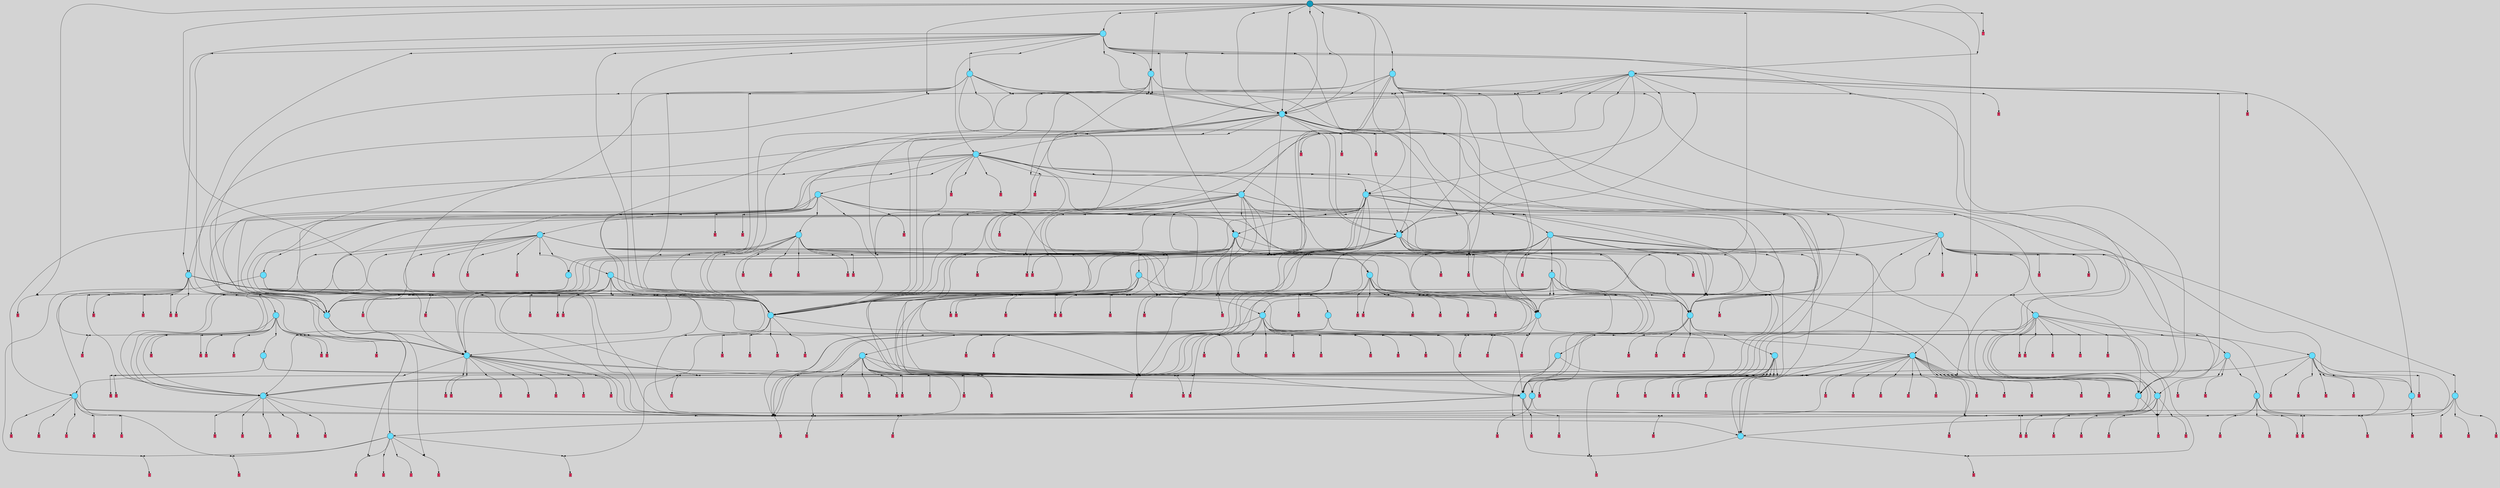 // File exported with GEGELATI v1.3.1
// On the 2024-03-30 04:08:43
// With the File::TPGGraphDotExporter
digraph{
	graph[pad = "0.212, 0.055" bgcolor = lightgray]
	node[shape=circle style = filled label = ""]
		T0 [fillcolor="#66ddff"]
		T1 [fillcolor="#66ddff"]
		T2 [fillcolor="#66ddff"]
		T3 [fillcolor="#66ddff"]
		T4 [fillcolor="#66ddff"]
		T5 [fillcolor="#66ddff"]
		T6 [fillcolor="#66ddff"]
		T7 [fillcolor="#66ddff"]
		T8 [fillcolor="#66ddff"]
		T26 [fillcolor="#66ddff"]
		T124 [fillcolor="#66ddff"]
		T184 [fillcolor="#66ddff"]
		T435 [fillcolor="#66ddff"]
		T1228 [fillcolor="#66ddff"]
		T1287 [fillcolor="#66ddff"]
		T1338 [fillcolor="#66ddff"]
		T1395 [fillcolor="#66ddff"]
		T1502 [fillcolor="#66ddff"]
		T1263 [fillcolor="#66ddff"]
		T1701 [fillcolor="#66ddff"]
		T2012 [fillcolor="#66ddff"]
		T2078 [fillcolor="#66ddff"]
		T2309 [fillcolor="#66ddff"]
		T2376 [fillcolor="#66ddff"]
		T2520 [fillcolor="#66ddff"]
		T3087 [fillcolor="#66ddff"]
		T3125 [fillcolor="#66ddff"]
		T3167 [fillcolor="#66ddff"]
		T3354 [fillcolor="#66ddff"]
		T3442 [fillcolor="#66ddff"]
		T3688 [fillcolor="#66ddff"]
		T3926 [fillcolor="#66ddff"]
		T4166 [fillcolor="#66ddff"]
		T4208 [fillcolor="#66ddff"]
		T4368 [fillcolor="#66ddff"]
		T4477 [fillcolor="#66ddff"]
		T4742 [fillcolor="#66ddff"]
		T5003 [fillcolor="#66ddff"]
		T5162 [fillcolor="#66ddff"]
		T5186 [fillcolor="#66ddff"]
		T5302 [fillcolor="#66ddff"]
		T5305 [fillcolor="#66ddff"]
		T5427 [fillcolor="#66ddff"]
		T5433 [fillcolor="#66ddff"]
		T5816 [fillcolor="#66ddff"]
		T301 [fillcolor="#66ddff"]
		T7224 [fillcolor="#66ddff"]
		T7750 [fillcolor="#66ddff"]
		T8097 [fillcolor="#66ddff"]
		T2286 [fillcolor="#66ddff"]
		T9859 [fillcolor="#1199bb"]
		P259249 [fillcolor="#cccccc" shape=point] //
		I259249 [shape=box style=invis label="1|1&3|4#0|1&#92;n3|3&1|0#0|6&#92;n6|4&4|6#3|7&#92;n7|5&4|2#0|6&#92;n3|6&2|6#0|0&#92;n2|6&1|3#0|4&#92;n6|3&3|6#3|3&#92;n4|1&0|3#0|5&#92;n1|0&2|5#0|1&#92;n"]
		P259249 -> I259249[style=invis]
		A115776 [fillcolor="#ff3366" shape=box margin=0.03 width=0 height=0 label="0"]
		T0 -> P259249 -> A115776
		P259250 [fillcolor="#cccccc" shape=point] //
		I259250 [shape=box style=invis label="6|2&1|0#2|1&#92;n7|1&3|7#4|0&#92;n6|4&4|4#3|3&#92;n5|6&0|0#3|5&#92;n3|0&3|1#2|7&#92;n3|0&1|3#0|6&#92;n2|6&0|4#0|6&#92;n7|1&2|0#0|5&#92;n"]
		P259250 -> I259250[style=invis]
		A115777 [fillcolor="#ff3366" shape=box margin=0.03 width=0 height=0 label="1"]
		T0 -> P259250 -> A115777
		P259251 [fillcolor="#cccccc" shape=point] //
		I259251 [shape=box style=invis label="5|7&0|0#3|0&#92;n8|0&1|7#3|0&#92;n"]
		P259251 -> I259251[style=invis]
		A115778 [fillcolor="#ff3366" shape=box margin=0.03 width=0 height=0 label="1"]
		T1 -> P259251 -> A115778
		P259252 [fillcolor="#cccccc" shape=point] //
		I259252 [shape=box style=invis label="7|0&2|7#0|0&#92;n7|4&2|1#0|3&#92;n2|7&2|4#0|1&#92;n1|4&2|1#2|2&#92;n1|7&3|0#3|4&#92;n"]
		P259252 -> I259252[style=invis]
		A115779 [fillcolor="#ff3366" shape=box margin=0.03 width=0 height=0 label="2"]
		T1 -> P259252 -> A115779
		P259253 [fillcolor="#cccccc" shape=point] //
		I259253 [shape=box style=invis label="4|4&1|2#2|7&#92;n2|4&4|2#2|0&#92;n4|7&2|5#1|6&#92;n1|5&4|5#3|0&#92;n4|7&0|3#4|0&#92;n3|1&2|2#1|0&#92;n"]
		P259253 -> I259253[style=invis]
		A115780 [fillcolor="#ff3366" shape=box margin=0.03 width=0 height=0 label="2"]
		T2 -> P259253 -> A115780
		P259254 [fillcolor="#cccccc" shape=point] //
		I259254 [shape=box style=invis label="4|0&2|6#0|7&#92;n"]
		P259254 -> I259254[style=invis]
		A115781 [fillcolor="#ff3366" shape=box margin=0.03 width=0 height=0 label="3"]
		T2 -> P259254 -> A115781
		P259255 [fillcolor="#cccccc" shape=point] //
		I259255 [shape=box style=invis label="3|0&1|7#2|6&#92;n1|6&0|7#3|4&#92;n3|7&1|2#1|7&#92;n3|5&3|3#0|2&#92;n0|3&0|4#0|1&#92;n4|1&2|5#3|2&#92;n6|7&3|2#0|7&#92;n"]
		P259255 -> I259255[style=invis]
		A115782 [fillcolor="#ff3366" shape=box margin=0.03 width=0 height=0 label="3"]
		T3 -> P259255 -> A115782
		P259256 [fillcolor="#cccccc" shape=point] //
		I259256 [shape=box style=invis label="2|5&1|6#0|2&#92;n1|2&0|5#4|0&#92;n0|6&2|4#3|3&#92;n1|4&0|0#3|6&#92;n3|5&2|2#0|7&#92;n8|4&3|5#0|6&#92;n5|2&2|4#0|5&#92;n1|1&2|4#2|4&#92;n"]
		P259256 -> I259256[style=invis]
		A115783 [fillcolor="#ff3366" shape=box margin=0.03 width=0 height=0 label="4"]
		T3 -> P259256 -> A115783
		P259257 [fillcolor="#cccccc" shape=point] //
		I259257 [shape=box style=invis label="7|5&4|6#3|3&#92;n1|3&0|7#0|4&#92;n5|1&0|7#4|4&#92;n6|6&1|1#2|4&#92;n3|5&0|2#1|2&#92;n6|3&2|4#0|1&#92;n"]
		P259257 -> I259257[style=invis]
		A115784 [fillcolor="#ff3366" shape=box margin=0.03 width=0 height=0 label="4"]
		T4 -> P259257 -> A115784
		P259258 [fillcolor="#cccccc" shape=point] //
		I259258 [shape=box style=invis label="4|3&1|4#3|1&#92;n6|3&2|0#0|3&#92;n7|0&4|1#1|5&#92;n4|4&4|7#0|2&#92;n6|6&1|0#2|7&#92;n0|0&4|1#1|1&#92;n3|2&2|2#0|0&#92;n6|0&3|4#1|1&#92;n8|6&1|3#4|0&#92;n"]
		P259258 -> I259258[style=invis]
		A115785 [fillcolor="#ff3366" shape=box margin=0.03 width=0 height=0 label="5"]
		T4 -> P259258 -> A115785
		P259259 [fillcolor="#cccccc" shape=point] //
		I259259 [shape=box style=invis label="2|4&0|4#1|3&#92;n4|2&0|3#3|6&#92;n6|4&2|5#4|3&#92;n"]
		P259259 -> I259259[style=invis]
		A115786 [fillcolor="#ff3366" shape=box margin=0.03 width=0 height=0 label="5"]
		T5 -> P259259 -> A115786
		P259260 [fillcolor="#cccccc" shape=point] //
		I259260 [shape=box style=invis label="6|4&1|4#4|4&#92;n7|2&0|6#2|2&#92;n1|3&3|6#1|7&#92;n2|6&4|0#1|7&#92;n"]
		P259260 -> I259260[style=invis]
		A115787 [fillcolor="#ff3366" shape=box margin=0.03 width=0 height=0 label="6"]
		T5 -> P259260 -> A115787
		P259261 [fillcolor="#cccccc" shape=point] //
		I259261 [shape=box style=invis label="8|4&0|5#4|6&#92;n0|3&1|1#2|6&#92;n"]
		P259261 -> I259261[style=invis]
		A115788 [fillcolor="#ff3366" shape=box margin=0.03 width=0 height=0 label="6"]
		T6 -> P259261 -> A115788
		P259262 [fillcolor="#cccccc" shape=point] //
		I259262 [shape=box style=invis label="0|6&4|0#4|1&#92;n4|2&0|1#0|3&#92;n5|6&4|7#3|1&#92;n3|6&1|7#4|7&#92;n6|7&1|6#0|7&#92;n8|0&1|5#3|3&#92;n5|6&3|1#1|7&#92;n1|6&0|4#3|7&#92;n6|0&2|2#4|5&#92;n7|4&2|5#3|6&#92;n"]
		P259262 -> I259262[style=invis]
		A115789 [fillcolor="#ff3366" shape=box margin=0.03 width=0 height=0 label="7"]
		T6 -> P259262 -> A115789
		P259263 [fillcolor="#cccccc" shape=point] //
		I259263 [shape=box style=invis label="1|1&1|1#2|4&#92;n1|3&4|3#2|5&#92;n2|4&1|4#2|5&#92;n1|1&3|1#0|0&#92;n2|0&3|3#3|4&#92;n6|0&0|2#1|4&#92;n6|1&0|7#4|3&#92;n2|2&0|5#1|3&#92;n5|4&0|7#3|0&#92;n"]
		P259263 -> I259263[style=invis]
		A115790 [fillcolor="#ff3366" shape=box margin=0.03 width=0 height=0 label="7"]
		T7 -> P259263 -> A115790
		P259264 [fillcolor="#cccccc" shape=point] //
		I259264 [shape=box style=invis label="6|2&4|7#4|4&#92;n0|4&4|5#3|7&#92;n2|1&1|4#3|1&#92;n6|6&3|3#3|0&#92;n2|7&3|2#1|0&#92;n3|7&1|1#0|1&#92;n1|4&1|2#3|7&#92;n4|0&2|5#4|6&#92;n"]
		P259264 -> I259264[style=invis]
		A115791 [fillcolor="#ff3366" shape=box margin=0.03 width=0 height=0 label="8"]
		T7 -> P259264 -> A115791
		P259265 [fillcolor="#cccccc" shape=point] //
		I259265 [shape=box style=invis label="4|3&3|7#0|2&#92;n2|6&2|0#0|2&#92;n5|2&0|0#4|3&#92;n8|2&4|1#1|3&#92;n5|7&2|2#3|4&#92;n0|5&3|2#0|6&#92;n5|0&3|4#1|7&#92;n"]
		P259265 -> I259265[style=invis]
		A115792 [fillcolor="#ff3366" shape=box margin=0.03 width=0 height=0 label="8"]
		T8 -> P259265 -> A115792
		P259266 [fillcolor="#cccccc" shape=point] //
		I259266 [shape=box style=invis label="7|2&4|4#4|7&#92;n6|3&4|4#1|5&#92;n7|6&3|6#4|5&#92;n6|7&0|3#4|6&#92;n6|1&3|4#3|5&#92;n1|1&2|1#2|1&#92;n3|1&4|2#4|6&#92;n6|5&3|2#3|0&#92;n2|0&1|6#3|0&#92;n4|0&4|2#4|2&#92;n"]
		P259266 -> I259266[style=invis]
		A115793 [fillcolor="#ff3366" shape=box margin=0.03 width=0 height=0 label="0"]
		T8 -> P259266 -> A115793
		T1 -> P259260
		T2 -> P259261
		T4 -> P259266
		T7 -> P259257
		P259267 [fillcolor="#cccccc" shape=point] //
		I259267 [shape=box style=invis label="4|3&3|7#0|2&#92;n2|6&2|0#0|2&#92;n5|0&3|4#1|6&#92;n8|2&4|1#1|3&#92;n5|7&2|2#3|4&#92;n0|5&3|2#0|6&#92;n5|2&0|0#4|3&#92;n"]
		P259267 -> I259267[style=invis]
		A115794 [fillcolor="#ff3366" shape=box margin=0.03 width=0 height=0 label="8"]
		T26 -> P259267 -> A115794
		P259268 [fillcolor="#cccccc" shape=point] //
		I259268 [shape=box style=invis label="7|2&4|4#4|7&#92;n6|3&4|4#1|5&#92;n4|0&4|2#4|2&#92;n7|6&3|6#4|5&#92;n6|1&3|4#3|5&#92;n1|1&2|1#2|1&#92;n3|1&4|4#4|6&#92;n6|5&3|2#3|0&#92;n2|0&1|6#3|0&#92;n3|7&3|3#2|3&#92;n"]
		P259268 -> I259268[style=invis]
		A115795 [fillcolor="#ff3366" shape=box margin=0.03 width=0 height=0 label="0"]
		T26 -> P259268 -> A115795
		T26 -> P259263
		T26 -> P259261
		T124 -> P259254
		P259269 [fillcolor="#cccccc" shape=point] //
		I259269 [shape=box style=invis label="0|3&1|1#2|6&#92;n5|4&0|5#4|6&#92;n"]
		P259269 -> I259269[style=invis]
		A115796 [fillcolor="#ff3366" shape=box margin=0.03 width=0 height=0 label="6"]
		T124 -> P259269 -> A115796
		P259270 [fillcolor="#cccccc" shape=point] //
		I259270 [shape=box style=invis label="6|7&3|2#0|7&#92;n1|6&1|7#3|4&#92;n3|7&1|2#1|7&#92;n3|5&3|3#0|2&#92;n0|3&0|4#0|1&#92;n4|1&2|5#3|2&#92;n3|0&1|7#2|6&#92;n"]
		P259270 -> I259270[style=invis]
		A115797 [fillcolor="#ff3366" shape=box margin=0.03 width=0 height=0 label="3"]
		T124 -> P259270 -> A115797
		T124 -> P259256
		T124 -> P259262
		T184 -> P259251
		P259271 [fillcolor="#cccccc" shape=point] //
		I259271 [shape=box style=invis label="1|7&3|0#0|4&#92;n7|4&2|1#0|3&#92;n1|4&2|1#2|2&#92;n7|0&2|7#0|0&#92;n"]
		P259271 -> I259271[style=invis]
		A115798 [fillcolor="#ff3366" shape=box margin=0.03 width=0 height=0 label="2"]
		T184 -> P259271 -> A115798
		P259272 [fillcolor="#cccccc" shape=point] //
		I259272 [shape=box style=invis label="6|2&1|0#2|1&#92;n7|1&3|7#4|0&#92;n6|4&2|4#3|3&#92;n3|0&3|1#2|7&#92;n5|6&0|0#3|5&#92;n2|6&0|4#0|6&#92;n7|1&2|0#0|5&#92;n"]
		P259272 -> I259272[style=invis]
		A115799 [fillcolor="#ff3366" shape=box margin=0.03 width=0 height=0 label="1"]
		T184 -> P259272 -> A115799
		T184 -> P259249
		T184 -> P259259
		T184 -> P259250
		T184 -> P259253
		P259273 [fillcolor="#cccccc" shape=point] //
		I259273 [shape=box style=invis label="8|7&3|5#4|4&#92;n5|2&2|3#2|3&#92;n7|2&0|6#2|2&#92;n7|0&2|0#2|0&#92;n"]
		P259273 -> I259273[style=invis]
		A115800 [fillcolor="#ff3366" shape=box margin=0.03 width=0 height=0 label="6"]
		T435 -> P259273 -> A115800
		P259274 [fillcolor="#cccccc" shape=point] //
		I259274 [shape=box style=invis label="8|0&1|7#3|0&#92;n8|7&0|0#3|0&#92;n"]
		P259274 -> I259274[style=invis]
		A115801 [fillcolor="#ff3366" shape=box margin=0.03 width=0 height=0 label="1"]
		T435 -> P259274 -> A115801
		P259275 [fillcolor="#cccccc" shape=point] //
		I259275 [shape=box style=invis label="7|0&0|1#0|3&#92;n4|7&0|4#2|1&#92;n6|3&3|0#3|1&#92;n2|5&3|6#2|7&#92;n1|4&2|0#0|6&#92;n0|6&1|6#3|3&#92;n"]
		P259275 -> I259275[style=invis]
		T435 -> P259275 -> T4
		P259276 [fillcolor="#cccccc" shape=point] //
		I259276 [shape=box style=invis label="3|0&1|6#2|7&#92;n2|2&0|5#1|3&#92;n1|5&3|1#0|0&#92;n5|4&0|7#3|0&#92;n0|1&0|7#3|3&#92;n4|5&2|2#0|1&#92;n1|1&1|1#2|4&#92;n"]
		P259276 -> I259276[style=invis]
		A115802 [fillcolor="#ff3366" shape=box margin=0.03 width=0 height=0 label="7"]
		T435 -> P259276 -> A115802
		P259277 [fillcolor="#cccccc" shape=point] //
		I259277 [shape=box style=invis label="8|1&1|7#3|0&#92;n5|7&0|0#3|0&#92;n"]
		P259277 -> I259277[style=invis]
		A115803 [fillcolor="#ff3366" shape=box margin=0.03 width=0 height=0 label="1"]
		T435 -> P259277 -> A115803
		P259278 [fillcolor="#cccccc" shape=point] //
		I259278 [shape=box style=invis label="8|0&2|4#1|2&#92;n6|7&1|5#4|3&#92;n2|4&0|4#1|3&#92;n4|2&0|3#3|6&#92;n"]
		P259278 -> I259278[style=invis]
		A115804 [fillcolor="#ff3366" shape=box margin=0.03 width=0 height=0 label="5"]
		T435 -> P259278 -> A115804
		T435 -> P259255
		P259279 [fillcolor="#cccccc" shape=point] //
		I259279 [shape=box style=invis label="7|2&4|4#4|7&#92;n6|3&4|4#1|5&#92;n7|6&3|6#4|5&#92;n6|7&0|3#4|6&#92;n1|1&2|1#2|1&#92;n4|0&4|2#4|2&#92;n6|5&3|2#3|0&#92;n2|0&1|6#3|4&#92;n3|1&4|2#4|6&#92;n"]
		P259279 -> I259279[style=invis]
		A115805 [fillcolor="#ff3366" shape=box margin=0.03 width=0 height=0 label="0"]
		T1228 -> P259279 -> A115805
		P259280 [fillcolor="#cccccc" shape=point] //
		I259280 [shape=box style=invis label="6|2&0|3#2|7&#92;n4|0&2|2#2|2&#92;n7|3&4|6#3|3&#92;n1|3&0|0#1|0&#92;n5|2&0|7#3|6&#92;n8|7&1|0#0|2&#92;n"]
		P259280 -> I259280[style=invis]
		A115806 [fillcolor="#ff3366" shape=box margin=0.03 width=0 height=0 label="4"]
		T1228 -> P259280 -> A115806
		P259281 [fillcolor="#cccccc" shape=point] //
		I259281 [shape=box style=invis label="1|7&4|3#0|6&#92;n6|4&3|1#2|4&#92;n2|2&1|4#2|6&#92;n8|1&3|3#3|7&#92;n5|5&4|0#2|4&#92;n8|1&2|0#2|6&#92;n3|4&2|6#1|1&#92;n5|0&1|1#0|1&#92;n6|3&3|2#0|7&#92;n"]
		P259281 -> I259281[style=invis]
		A115807 [fillcolor="#ff3366" shape=box margin=0.03 width=0 height=0 label="3"]
		T1228 -> P259281 -> A115807
		P259282 [fillcolor="#cccccc" shape=point] //
		I259282 [shape=box style=invis label="7|2&4|4#4|7&#92;n6|3&4|4#1|5&#92;n7|6&3|6#4|5&#92;n6|1&3|4#3|5&#92;n6|7&0|3#4|6&#92;n4|0&4|2#4|1&#92;n3|1&4|2#4|6&#92;n6|5&3|2#3|0&#92;n2|0&1|6#3|4&#92;n1|1&2|1#2|1&#92;n"]
		P259282 -> I259282[style=invis]
		A115808 [fillcolor="#ff3366" shape=box margin=0.03 width=0 height=0 label="0"]
		T1228 -> P259282 -> A115808
		P259283 [fillcolor="#cccccc" shape=point] //
		I259283 [shape=box style=invis label="5|2&2|4#0|5&#92;n0|6&2|4#3|3&#92;n1|4&0|0#3|6&#92;n3|5&2|2#0|7&#92;n8|4&3|5#0|6&#92;n2|5&1|6#0|2&#92;n1|1&2|3#2|4&#92;n"]
		P259283 -> I259283[style=invis]
		A115809 [fillcolor="#ff3366" shape=box margin=0.03 width=0 height=0 label="4"]
		T1228 -> P259283 -> A115809
		P259284 [fillcolor="#cccccc" shape=point] //
		I259284 [shape=box style=invis label="1|2&0|6#1|4&#92;n5|0&4|4#4|4&#92;n3|3&3|2#1|2&#92;n"]
		P259284 -> I259284[style=invis]
		A115810 [fillcolor="#ff3366" shape=box margin=0.03 width=0 height=0 label="5"]
		T1287 -> P259284 -> A115810
		P259285 [fillcolor="#cccccc" shape=point] //
		I259285 [shape=box style=invis label="6|3&4|4#1|5&#92;n7|2&4|4#4|7&#92;n7|6&3|6#4|5&#92;n6|1&3|4#3|5&#92;n6|4&0|3#4|6&#92;n4|0&4|2#4|1&#92;n3|1&4|2#4|6&#92;n6|5&3|2#3|0&#92;n2|0&1|6#3|4&#92;n1|1&2|1#2|1&#92;n"]
		P259285 -> I259285[style=invis]
		A115811 [fillcolor="#ff3366" shape=box margin=0.03 width=0 height=0 label="0"]
		T1287 -> P259285 -> A115811
		P259286 [fillcolor="#cccccc" shape=point] //
		I259286 [shape=box style=invis label="2|5&1|6#0|2&#92;n1|2&0|5#4|0&#92;n0|6&2|4#3|2&#92;n1|4&0|0#3|6&#92;n1|1&2|4#2|4&#92;n0|5&0|0#1|3&#92;n5|2&2|4#0|5&#92;n8|4&3|5#0|6&#92;n"]
		P259286 -> I259286[style=invis]
		A115812 [fillcolor="#ff3366" shape=box margin=0.03 width=0 height=0 label="4"]
		T1287 -> P259286 -> A115812
		P259287 [fillcolor="#cccccc" shape=point] //
		I259287 [shape=box style=invis label="7|5&4|6#3|3&#92;n1|3&0|7#0|4&#92;n7|0&2|5#1|6&#92;n6|6&1|1#2|4&#92;n3|5&0|2#1|2&#92;n5|1&0|7#4|4&#92;n6|3&2|4#0|1&#92;n"]
		P259287 -> I259287[style=invis]
		A115813 [fillcolor="#ff3366" shape=box margin=0.03 width=0 height=0 label="4"]
		T1287 -> P259287 -> A115813
		T1287 -> P259262
		P259288 [fillcolor="#cccccc" shape=point] //
		I259288 [shape=box style=invis label="3|0&3|2#2|7&#92;n6|5&0|5#3|4&#92;n6|6&0|1#0|2&#92;n7|0&1|7#2|6&#92;n6|7&1|2#0|7&#92;n4|1&2|5#3|2&#92;n0|3&0|4#0|1&#92;n4|2&2|6#4|3&#92;n"]
		P259288 -> I259288[style=invis]
		A115814 [fillcolor="#ff3366" shape=box margin=0.03 width=0 height=0 label="3"]
		T1287 -> P259288 -> A115814
		P259289 [fillcolor="#cccccc" shape=point] //
		I259289 [shape=box style=invis label="3|0&2|6#2|3&#92;n7|2&0|6#1|2&#92;n0|6&4|0#2|6&#92;n2|5&4|7#0|0&#92;n"]
		P259289 -> I259289[style=invis]
		T1287 -> P259289 -> T184
		T1338 -> P259282
		P259290 [fillcolor="#cccccc" shape=point] //
		I259290 [shape=box style=invis label="7|3&2|7#4|3&#92;n4|1&4|5#0|2&#92;n3|0&1|7#2|6&#92;n1|6&0|7#3|4&#92;n2|0&4|4#1|1&#92;n2|5&3|3#0|5&#92;n0|4&3|1#4|5&#92;n3|7&2|2#1|7&#92;n"]
		P259290 -> I259290[style=invis]
		A115815 [fillcolor="#ff3366" shape=box margin=0.03 width=0 height=0 label="3"]
		T1338 -> P259290 -> A115815
		P259291 [fillcolor="#cccccc" shape=point] //
		I259291 [shape=box style=invis label="6|4&1|4#3|3&#92;n5|5&0|3#0|7&#92;n1|5&1|5#1|5&#92;n1|6&2|6#2|2&#92;n2|3&4|7#2|2&#92;n1|5&3|5#0|2&#92;n7|0&3|2#2|4&#92;n"]
		P259291 -> I259291[style=invis]
		A115816 [fillcolor="#ff3366" shape=box margin=0.03 width=0 height=0 label="3"]
		T1338 -> P259291 -> A115816
		T1338 -> P259266
		P259292 [fillcolor="#cccccc" shape=point] //
		I259292 [shape=box style=invis label="4|3&1|4#3|4&#92;n6|6&1|0#2|7&#92;n0|4&4|1#3|2&#92;n1|3&3|3#3|3&#92;n4|4&1|7#0|2&#92;n6|3&1|1#0|0&#92;n8|6&1|3#4|0&#92;n0|0&4|1#1|1&#92;n3|2&2|2#0|0&#92;n6|3&2|0#0|3&#92;n"]
		P259292 -> I259292[style=invis]
		T1338 -> P259292 -> T3
		P259293 [fillcolor="#cccccc" shape=point] //
		I259293 [shape=box style=invis label="8|7&1|0#1|2&#92;n5|2&0|7#3|6&#92;n7|3&4|6#3|3&#92;n7|1&0|6#2|4&#92;n1|3&0|0#3|0&#92;n4|0&2|2#1|2&#92;n3|5&0|3#3|3&#92;n"]
		P259293 -> I259293[style=invis]
		A115817 [fillcolor="#ff3366" shape=box margin=0.03 width=0 height=0 label="4"]
		T1338 -> P259293 -> A115817
		P259294 [fillcolor="#cccccc" shape=point] //
		I259294 [shape=box style=invis label="7|0&0|2#4|0&#92;n4|7&0|0#2|3&#92;n"]
		P259294 -> I259294[style=invis]
		A115818 [fillcolor="#ff3366" shape=box margin=0.03 width=0 height=0 label="5"]
		T1395 -> P259294 -> A115818
		T1395 -> P259282
		P259295 [fillcolor="#cccccc" shape=point] //
		I259295 [shape=box style=invis label="7|0&4|2#2|6&#92;n7|0&4|3#3|0&#92;n"]
		P259295 -> I259295[style=invis]
		A115819 [fillcolor="#ff3366" shape=box margin=0.03 width=0 height=0 label="4"]
		T1395 -> P259295 -> A115819
		P259296 [fillcolor="#cccccc" shape=point] //
		I259296 [shape=box style=invis label="1|0&0|1#1|2&#92;n7|5&2|5#2|2&#92;n"]
		P259296 -> I259296[style=invis]
		T1395 -> P259296 -> T7
		P259297 [fillcolor="#cccccc" shape=point] //
		I259297 [shape=box style=invis label="8|4&0|4#3|6&#92;n3|4&3|6#4|0&#92;n4|7&0|5#3|1&#92;n0|2&1|5#0|1&#92;n3|3&0|6#4|0&#92;n5|1&0|7#4|2&#92;n6|0&4|1#0|2&#92;n"]
		P259297 -> I259297[style=invis]
		T1395 -> P259297 -> T435
		P259298 [fillcolor="#cccccc" shape=point] //
		I259298 [shape=box style=invis label="0|0&4|7#1|1&#92;n5|7&3|2#0|7&#92;n4|1&2|7#0|2&#92;n1|5&2|6#2|2&#92;n4|1&1|1#1|0&#92;n7|3&4|5#1|6&#92;n1|5&0|4#0|0&#92;n3|0&1|7#2|4&#92;n2|7&1|3#2|1&#92;n"]
		P259298 -> I259298[style=invis]
		A115820 [fillcolor="#ff3366" shape=box margin=0.03 width=0 height=0 label="3"]
		T1395 -> P259298 -> A115820
		T1502 -> P259255
		T1502 -> P259279
		P259299 [fillcolor="#cccccc" shape=point] //
		I259299 [shape=box style=invis label="4|0&2|2#1|2&#92;n6|2&0|3#2|7&#92;n7|3&4|6#3|3&#92;n3|6&1|4#3|1&#92;n6|3&2|4#0|1&#92;n1|3&0|0#1|0&#92;n5|2&0|7#3|6&#92;n8|7&1|0#0|2&#92;n"]
		P259299 -> I259299[style=invis]
		A115821 [fillcolor="#ff3366" shape=box margin=0.03 width=0 height=0 label="4"]
		T1502 -> P259299 -> A115821
		P259300 [fillcolor="#cccccc" shape=point] //
		I259300 [shape=box style=invis label="3|0&1|7#2|1&#92;n7|6&0|7#3|4&#92;n6|7&3|2#0|7&#92;n3|5&3|3#0|2&#92;n4|1&2|5#3|2&#92;n"]
		P259300 -> I259300[style=invis]
		A115822 [fillcolor="#ff3366" shape=box margin=0.03 width=0 height=0 label="3"]
		T1502 -> P259300 -> A115822
		P259301 [fillcolor="#cccccc" shape=point] //
		I259301 [shape=box style=invis label="2|5&1|6#0|2&#92;n1|4&0|0#3|1&#92;n3|5&2|2#0|7&#92;n8|4&3|5#0|6&#92;n5|2&2|4#0|5&#92;n3|6&0|6#4|1&#92;n0|0&2|4#3|3&#92;n"]
		P259301 -> I259301[style=invis]
		A115823 [fillcolor="#ff3366" shape=box margin=0.03 width=0 height=0 label="4"]
		T1502 -> P259301 -> A115823
		T1502 -> P259279
		P259302 [fillcolor="#cccccc" shape=point] //
		I259302 [shape=box style=invis label="6|3&4|4#1|5&#92;n7|2&4|4#4|1&#92;n7|6&3|6#4|5&#92;n6|4&0|3#4|6&#92;n6|1&3|4#3|5&#92;n4|0&4|2#4|1&#92;n3|1&4|2#4|6&#92;n7|2&3|4#2|7&#92;n2|0&1|6#3|4&#92;n1|1&2|1#2|1&#92;n"]
		P259302 -> I259302[style=invis]
		A115824 [fillcolor="#ff3366" shape=box margin=0.03 width=0 height=0 label="0"]
		T1263 -> P259302 -> A115824
		P259303 [fillcolor="#cccccc" shape=point] //
		I259303 [shape=box style=invis label="7|5&4|2#2|2&#92;n1|1&1|5#4|0&#92;n1|7&1|0#4|7&#92;n2|6&1|0#3|2&#92;n4|0&3|5#0|5&#92;n"]
		P259303 -> I259303[style=invis]
		A115825 [fillcolor="#ff3366" shape=box margin=0.03 width=0 height=0 label="4"]
		T1263 -> P259303 -> A115825
		P259304 [fillcolor="#cccccc" shape=point] //
		I259304 [shape=box style=invis label="5|7&0|0#1|1&#92;n7|2&4|0#4|1&#92;n"]
		P259304 -> I259304[style=invis]
		A115826 [fillcolor="#ff3366" shape=box margin=0.03 width=0 height=0 label="1"]
		T1263 -> P259304 -> A115826
		P259305 [fillcolor="#cccccc" shape=point] //
		I259305 [shape=box style=invis label="3|7&4|6#3|2&#92;n6|0&3|2#4|6&#92;n"]
		P259305 -> I259305[style=invis]
		A115827 [fillcolor="#ff3366" shape=box margin=0.03 width=0 height=0 label="1"]
		T1263 -> P259305 -> A115827
		P259306 [fillcolor="#cccccc" shape=point] //
		I259306 [shape=box style=invis label="6|7&3|1#0|7&#92;n0|3&0|4#0|1&#92;n3|0&1|7#3|6&#92;n1|6&0|7#0|4&#92;n0|1&2|5#3|2&#92;n3|7&1|2#1|7&#92;n"]
		P259306 -> I259306[style=invis]
		A115828 [fillcolor="#ff3366" shape=box margin=0.03 width=0 height=0 label="3"]
		T1263 -> P259306 -> A115828
		T1263 -> P259258
		P259307 [fillcolor="#cccccc" shape=point] //
		I259307 [shape=box style=invis label="6|1&2|4#0|1&#92;n7|3&4|6#3|3&#92;n5|1&0|6#2|4&#92;n4|0&2|2#1|2&#92;n1|3&0|0#1|0&#92;n5|2&0|7#3|6&#92;n8|7&1|0#1|2&#92;n"]
		P259307 -> I259307[style=invis]
		A115829 [fillcolor="#ff3366" shape=box margin=0.03 width=0 height=0 label="4"]
		T1263 -> P259307 -> A115829
		P259308 [fillcolor="#cccccc" shape=point] //
		I259308 [shape=box style=invis label="4|0&3|7#0|7&#92;n3|4&0|4#3|1&#92;n"]
		P259308 -> I259308[style=invis]
		A115830 [fillcolor="#ff3366" shape=box margin=0.03 width=0 height=0 label="4"]
		T1701 -> P259308 -> A115830
		T1701 -> P259258
		P259309 [fillcolor="#cccccc" shape=point] //
		I259309 [shape=box style=invis label="1|5&1|3#4|2&#92;n3|4&2|6#4|7&#92;n0|4&1|3#4|6&#92;n3|6&1|3#2|7&#92;n4|0&0|4#3|2&#92;n8|5&4|3#3|2&#92;n1|3&2|2#4|0&#92;n"]
		P259309 -> I259309[style=invis]
		T1701 -> P259309 -> T1338
		P259310 [fillcolor="#cccccc" shape=point] //
		I259310 [shape=box style=invis label="8|0&0|1#3|6&#92;n6|1&0|6#3|0&#92;n0|5&4|0#3|1&#92;n2|5&4|1#1|4&#92;n2|2&2|7#3|5&#92;n7|3&1|5#3|0&#92;n"]
		P259310 -> I259310[style=invis]
		A115831 [fillcolor="#ff3366" shape=box margin=0.03 width=0 height=0 label="4"]
		T1701 -> P259310 -> A115831
		P259311 [fillcolor="#cccccc" shape=point] //
		I259311 [shape=box style=invis label="4|0&2|2#1|2&#92;n5|2&0|7#3|6&#92;n5|1&0|6#2|4&#92;n6|3&2|4#2|1&#92;n1|3&0|0#1|0&#92;n7|3&4|6#3|3&#92;n8|7&1|0#1|2&#92;n"]
		P259311 -> I259311[style=invis]
		A115832 [fillcolor="#ff3366" shape=box margin=0.03 width=0 height=0 label="4"]
		T2012 -> P259311 -> A115832
		P259312 [fillcolor="#cccccc" shape=point] //
		I259312 [shape=box style=invis label="5|0&0|1#4|4&#92;n4|3&1|0#2|2&#92;n3|5&2|4#4|2&#92;n4|6&3|1#1|5&#92;n"]
		P259312 -> I259312[style=invis]
		A115833 [fillcolor="#ff3366" shape=box margin=0.03 width=0 height=0 label="6"]
		T2012 -> P259312 -> A115833
		P259313 [fillcolor="#cccccc" shape=point] //
		I259313 [shape=box style=invis label="3|1&0|6#2|3&#92;n3|6&1|4#3|2&#92;n8|3&4|4#0|2&#92;n1|3&4|4#4|6&#92;n3|0&2|1#3|5&#92;n6|2&0|3#1|6&#92;n"]
		P259313 -> I259313[style=invis]
		A115834 [fillcolor="#ff3366" shape=box margin=0.03 width=0 height=0 label="4"]
		T2012 -> P259313 -> A115834
		P259314 [fillcolor="#cccccc" shape=point] //
		I259314 [shape=box style=invis label="7|2&4|4#4|7&#92;n6|3&4|4#1|5&#92;n7|6&3|6#4|5&#92;n6|7&0|3#4|6&#92;n6|1&3|4#3|5&#92;n4|0&4|2#4|1&#92;n3|1&4|2#4|6&#92;n6|5&3|2#3|0&#92;n2|0&1|6#3|4&#92;n1|5&2|1#2|1&#92;n"]
		P259314 -> I259314[style=invis]
		A115835 [fillcolor="#ff3366" shape=box margin=0.03 width=0 height=0 label="0"]
		T2012 -> P259314 -> A115835
		P259315 [fillcolor="#cccccc" shape=point] //
		I259315 [shape=box style=invis label="6|5&1|7#2|6&#92;n2|4&0|6#1|7&#92;n7|0&3|5#0|3&#92;n6|2&0|2#1|3&#92;n"]
		P259315 -> I259315[style=invis]
		A115836 [fillcolor="#ff3366" shape=box margin=0.03 width=0 height=0 label="5"]
		T2012 -> P259315 -> A115836
		P259316 [fillcolor="#cccccc" shape=point] //
		I259316 [shape=box style=invis label="6|6&1|3#4|4&#92;n6|7&3|2#0|7&#92;n3|5&3|3#0|2&#92;n3|0&1|7#1|6&#92;n6|3&2|0#3|7&#92;n0|3&0|4#0|1&#92;n1|6&0|7#3|2&#92;n"]
		P259316 -> I259316[style=invis]
		A115837 [fillcolor="#ff3366" shape=box margin=0.03 width=0 height=0 label="3"]
		T2012 -> P259316 -> A115837
		P259317 [fillcolor="#cccccc" shape=point] //
		I259317 [shape=box style=invis label="6|0&2|4#3|5&#92;n1|0&4|4#0|7&#92;n7|6&0|6#3|4&#92;n0|4&3|7#2|4&#92;n0|6&2|2#3|2&#92;n1|4&4|5#1|3&#92;n7|1&1|1#3|2&#92;n1|3&0|0#0|2&#92;n7|7&0|5#3|6&#92;n"]
		P259317 -> I259317[style=invis]
		A115838 [fillcolor="#ff3366" shape=box margin=0.03 width=0 height=0 label="4"]
		T2078 -> P259317 -> A115838
		P259318 [fillcolor="#cccccc" shape=point] //
		I259318 [shape=box style=invis label="4|0&1|2#2|7&#92;n5|1&0|5#0|1&#92;n0|6&3|2#4|7&#92;n8|5&0|7#2|5&#92;n2|5&0|1#4|4&#92;n"]
		P259318 -> I259318[style=invis]
		A115839 [fillcolor="#ff3366" shape=box margin=0.03 width=0 height=0 label="3"]
		T2078 -> P259318 -> A115839
		P259319 [fillcolor="#cccccc" shape=point] //
		I259319 [shape=box style=invis label="1|5&2|7#4|2&#92;n5|0&2|0#0|5&#92;n3|5&2|5#0|7&#92;n2|1&4|4#0|4&#92;n0|3&2|4#3|3&#92;n7|4&0|0#3|6&#92;n6|7&0|7#1|2&#92;n1|4&3|6#0|3&#92;n7|7&4|5#3|2&#92;n1|1&0|5#0|4&#92;n"]
		P259319 -> I259319[style=invis]
		T2078 -> P259319 -> T8
		T2078 -> P259265
		P259320 [fillcolor="#cccccc" shape=point] //
		I259320 [shape=box style=invis label="2|7&2|4#0|1&#92;n1|7&3|4#3|4&#92;n7|0&2|7#4|0&#92;n1|4&2|1#2|2&#92;n"]
		P259320 -> I259320[style=invis]
		A115840 [fillcolor="#ff3366" shape=box margin=0.03 width=0 height=0 label="2"]
		T2078 -> P259320 -> A115840
		T2078 -> P259282
		P259321 [fillcolor="#cccccc" shape=point] //
		I259321 [shape=box style=invis label="0|4&3|7#2|4&#92;n1|0&4|4#0|7&#92;n7|6&1|6#3|4&#92;n1|3&0|0#3|2&#92;n0|6&2|2#3|2&#92;n7|7&0|5#3|6&#92;n0|5&2|5#4|7&#92;n7|1&1|1#3|2&#92;n6|7&2|4#3|5&#92;n1|4&4|5#1|3&#92;n"]
		P259321 -> I259321[style=invis]
		A115841 [fillcolor="#ff3366" shape=box margin=0.03 width=0 height=0 label="4"]
		T2078 -> P259321 -> A115841
		P259322 [fillcolor="#cccccc" shape=point] //
		I259322 [shape=box style=invis label="1|5&0|0#3|6&#92;n3|6&3|4#1|6&#92;n7|7&3|3#0|5&#92;n6|0&2|5#0|4&#92;n4|1&4|7#3|6&#92;n0|6&2|4#3|3&#92;n8|4&3|5#0|6&#92;n1|7&0|5#4|0&#92;n"]
		P259322 -> I259322[style=invis]
		A115842 [fillcolor="#ff3366" shape=box margin=0.03 width=0 height=0 label="4"]
		T2078 -> P259322 -> A115842
		T2078 -> P259314
		T2309 -> P259279
		P259323 [fillcolor="#cccccc" shape=point] //
		I259323 [shape=box style=invis label="1|3&0|0#0|2&#92;n1|0&4|4#0|7&#92;n7|6&0|6#3|4&#92;n0|4&3|7#2|4&#92;n0|6&1|2#3|2&#92;n7|7&0|5#3|6&#92;n4|1&4|3#2|2&#92;n7|1&1|1#3|2&#92;n6|7&2|4#3|5&#92;n1|4&4|5#1|3&#92;n"]
		P259323 -> I259323[style=invis]
		A115843 [fillcolor="#ff3366" shape=box margin=0.03 width=0 height=0 label="4"]
		T2309 -> P259323 -> A115843
		P259324 [fillcolor="#cccccc" shape=point] //
		I259324 [shape=box style=invis label="3|0&2|2#2|7&#92;n"]
		P259324 -> I259324[style=invis]
		T2309 -> P259324 -> T1701
		T2309 -> P259300
		P259325 [fillcolor="#cccccc" shape=point] //
		I259325 [shape=box style=invis label="2|7&2|3#1|5&#92;n6|6&3|3#2|0&#92;n4|0&2|5#4|6&#92;n6|2&4|7#4|4&#92;n3|7&1|1#4|3&#92;n7|0&0|3#0|2&#92;n2|7&3|2#2|0&#92;n4|2&1|2#0|0&#92;n"]
		P259325 -> I259325[style=invis]
		T2309 -> P259325 -> T2078
		P259326 [fillcolor="#cccccc" shape=point] //
		I259326 [shape=box style=invis label="7|2&4|4#4|7&#92;n8|6&3|6#4|5&#92;n6|4&3|7#2|2&#92;n6|3&4|4#0|5&#92;n3|7&2|7#4|3&#92;n1|1&2|1#2|1&#92;n4|0&4|2#4|2&#92;n6|7&0|3#4|6&#92;n2|0&1|6#3|4&#92;n"]
		P259326 -> I259326[style=invis]
		A115844 [fillcolor="#ff3366" shape=box margin=0.03 width=0 height=0 label="0"]
		T2309 -> P259326 -> A115844
		T2309 -> P259300
		P259327 [fillcolor="#cccccc" shape=point] //
		I259327 [shape=box style=invis label="1|1&2|1#2|1&#92;n6|3&4|4#1|5&#92;n7|6&3|6#4|5&#92;n0|5&3|2#3|0&#92;n4|1&4|2#4|2&#92;n2|0&2|6#3|1&#92;n6|7&0|3#4|6&#92;n3|1&4|2#4|6&#92;n"]
		P259327 -> I259327[style=invis]
		A115845 [fillcolor="#ff3366" shape=box margin=0.03 width=0 height=0 label="0"]
		T2309 -> P259327 -> A115845
		P259328 [fillcolor="#cccccc" shape=point] //
		I259328 [shape=box style=invis label="0|6&4|0#4|1&#92;n4|2&0|1#0|3&#92;n8|0&1|5#3|3&#92;n1|7&1|6#0|7&#92;n1|6&0|4#3|7&#92;n5|6&3|1#1|7&#92;n1|6&4|7#3|1&#92;n1|7&2|5#3|6&#92;n6|0&2|2#4|5&#92;n7|4&2|5#3|6&#92;n"]
		P259328 -> I259328[style=invis]
		A115846 [fillcolor="#ff3366" shape=box margin=0.03 width=0 height=0 label="7"]
		T2309 -> P259328 -> A115846
		T2309 -> P259279
		P259329 [fillcolor="#cccccc" shape=point] //
		I259329 [shape=box style=invis label="3|2&4|2#1|3&#92;n6|1&4|4#3|6&#92;n8|1&4|6#4|4&#92;n4|0&4|2#3|1&#92;n7|3&0|4#2|2&#92;n3|5&2|1#4|7&#92;n2|0&2|6#3|4&#92;n0|1&2|4#2|2&#92;n7|6&4|3#4|7&#92;n"]
		P259329 -> I259329[style=invis]
		A115847 [fillcolor="#ff3366" shape=box margin=0.03 width=0 height=0 label="0"]
		T2309 -> P259329 -> A115847
		P259330 [fillcolor="#cccccc" shape=point] //
		I259330 [shape=box style=invis label="7|2&4|4#4|7&#92;n1|1&2|1#2|1&#92;n7|5&3|6#4|5&#92;n6|7&0|3#4|6&#92;n6|1&3|4#3|5&#92;n6|3&4|4#1|5&#92;n2|0&1|6#3|0&#92;n6|5&3|2#3|0&#92;n3|1&4|2#4|6&#92;n4|0&4|2#4|4&#92;n"]
		P259330 -> I259330[style=invis]
		A115848 [fillcolor="#ff3366" shape=box margin=0.03 width=0 height=0 label="0"]
		T2376 -> P259330 -> A115848
		P259331 [fillcolor="#cccccc" shape=point] //
		I259331 [shape=box style=invis label="8|2&2|5#0|3&#92;n3|0&1|7#2|6&#92;n6|4&3|2#0|7&#92;n6|0&1|3#0|4&#92;n1|6&0|7#3|4&#92;n4|3&2|7#2|1&#92;n7|1&0|6#1|2&#92;n4|1&2|7#3|2&#92;n3|7&0|2#1|7&#92;n0|3&0|4#0|1&#92;n"]
		P259331 -> I259331[style=invis]
		A115849 [fillcolor="#ff3366" shape=box margin=0.03 width=0 height=0 label="3"]
		T2376 -> P259331 -> A115849
		P259332 [fillcolor="#cccccc" shape=point] //
		I259332 [shape=box style=invis label="6|2&4|7#4|4&#92;n0|4&4|5#3|4&#92;n2|1&1|4#3|1&#92;n1|4&1|2#3|7&#92;n2|7&3|2#1|0&#92;n3|7&1|1#0|1&#92;n6|6&3|3#3|0&#92;n4|0&2|5#4|6&#92;n"]
		P259332 -> I259332[style=invis]
		A115850 [fillcolor="#ff3366" shape=box margin=0.03 width=0 height=0 label="8"]
		T2376 -> P259332 -> A115850
		P259333 [fillcolor="#cccccc" shape=point] //
		I259333 [shape=box style=invis label="1|7&1|5#0|5&#92;n4|2&4|4#0|6&#92;n1|0&1|0#1|2&#92;n"]
		P259333 -> I259333[style=invis]
		T2376 -> P259333 -> T4
		P259334 [fillcolor="#cccccc" shape=point] //
		I259334 [shape=box style=invis label="1|1&2|1#2|1&#92;n6|3&4|4#1|5&#92;n7|6&3|6#4|5&#92;n0|5&3|2#3|0&#92;n3|1&4|2#4|6&#92;n2|0&1|6#3|1&#92;n6|7&0|3#4|6&#92;n4|1&4|2#4|2&#92;n"]
		P259334 -> I259334[style=invis]
		A115851 [fillcolor="#ff3366" shape=box margin=0.03 width=0 height=0 label="0"]
		T2376 -> P259334 -> A115851
		P259335 [fillcolor="#cccccc" shape=point] //
		I259335 [shape=box style=invis label="1|1&1|1#2|3&#92;n1|3&4|3#2|5&#92;n6|0&0|2#1|4&#92;n1|1&3|1#0|1&#92;n2|0&4|3#3|4&#92;n2|4&1|4#2|5&#92;n8|2&1|6#2|5&#92;n6|2&0|5#1|3&#92;n8|5&1|0#4|5&#92;n"]
		P259335 -> I259335[style=invis]
		A115852 [fillcolor="#ff3366" shape=box margin=0.03 width=0 height=0 label="7"]
		T2376 -> P259335 -> A115852
		P259336 [fillcolor="#cccccc" shape=point] //
		I259336 [shape=box style=invis label="1|3&0|0#0|2&#92;n1|0&4|4#0|7&#92;n7|6&0|6#3|4&#92;n0|4&3|7#2|4&#92;n0|6&2|2#3|2&#92;n1|4&4|5#1|3&#92;n7|1&1|1#3|2&#92;n6|7&2|4#3|5&#92;n7|7&0|5#3|6&#92;n"]
		P259336 -> I259336[style=invis]
		A115853 [fillcolor="#ff3366" shape=box margin=0.03 width=0 height=0 label="4"]
		T2376 -> P259336 -> A115853
		P259337 [fillcolor="#cccccc" shape=point] //
		I259337 [shape=box style=invis label="3|7&1|2#4|7&#92;n8|4&4|5#0|6&#92;n6|6&3|7#0|7&#92;n0|3&4|2#3|3&#92;n1|0&0|3#4|0&#92;n5|2&2|7#4|6&#92;n0|6&2|4#3|3&#92;n1|2&2|4#2|4&#92;n6|3&4|6#1|7&#92;n"]
		P259337 -> I259337[style=invis]
		T2376 -> P259337 -> T1263
		P259338 [fillcolor="#cccccc" shape=point] //
		I259338 [shape=box style=invis label="1|3&0|7#0|4&#92;n7|0&2|6#3|2&#92;n5|1&4|7#0|4&#92;n3|5&0|0#1|3&#92;n5|1&2|4#4|1&#92;n6|1&2|4#0|1&#92;n"]
		P259338 -> I259338[style=invis]
		A115854 [fillcolor="#ff3366" shape=box margin=0.03 width=0 height=0 label="4"]
		T2376 -> P259338 -> A115854
		P259339 [fillcolor="#cccccc" shape=point] //
		I259339 [shape=box style=invis label="3|0&1|7#1|6&#92;n3|7&1|2#1|7&#92;n0|3&0|4#0|1&#92;n3|5&3|3#0|2&#92;n1|6&0|7#3|4&#92;n4|1&2|5#3|2&#92;n6|7&3|2#3|7&#92;n"]
		P259339 -> I259339[style=invis]
		A115855 [fillcolor="#ff3366" shape=box margin=0.03 width=0 height=0 label="3"]
		T2376 -> P259339 -> A115855
		P259340 [fillcolor="#cccccc" shape=point] //
		I259340 [shape=box style=invis label="6|7&3|2#0|7&#92;n2|6&1|0#1|6&#92;n3|5&3|3#0|2&#92;n3|0&1|7#1|6&#92;n6|3&2|0#3|7&#92;n0|3&0|4#0|1&#92;n0|6&0|7#3|2&#92;n"]
		P259340 -> I259340[style=invis]
		T2376 -> P259340 -> T3
		P259341 [fillcolor="#cccccc" shape=point] //
		I259341 [shape=box style=invis label="6|2&0|4#1|6&#92;n6|0&1|0#4|0&#92;n5|6&3|3#0|2&#92;n8|4&4|0#0|4&#92;n0|2&0|6#0|1&#92;n4|5&3|3#1|7&#92;n4|6&2|5#2|2&#92;n3|4&4|3#1|6&#92;n0|3&0|0#1|1&#92;n"]
		P259341 -> I259341[style=invis]
		A115856 [fillcolor="#ff3366" shape=box margin=0.03 width=0 height=0 label="3"]
		T2520 -> P259341 -> A115856
		P259342 [fillcolor="#cccccc" shape=point] //
		I259342 [shape=box style=invis label="1|1&4|1#4|3&#92;n3|0&4|1#3|7&#92;n4|4&1|6#3|1&#92;n4|7&0|1#4|1&#92;n5|2&1|7#3|3&#92;n2|3&4|5#0|2&#92;n8|2&4|2#1|0&#92;n1|2&1|0#0|0&#92;n"]
		P259342 -> I259342[style=invis]
		T2520 -> P259342 -> T26
		P259343 [fillcolor="#cccccc" shape=point] //
		I259343 [shape=box style=invis label="1|1&3|4#0|1&#92;n6|4&4|6#3|7&#92;n8|6&2|6#0|0&#92;n1|0&2|5#3|1&#92;n3|6&1|3#0|4&#92;n4|1&0|3#0|5&#92;n6|3&3|6#3|3&#92;n"]
		P259343 -> I259343[style=invis]
		A115857 [fillcolor="#ff3366" shape=box margin=0.03 width=0 height=0 label="0"]
		T2520 -> P259343 -> A115857
		P259344 [fillcolor="#cccccc" shape=point] //
		I259344 [shape=box style=invis label="2|0&3|1#2|4&#92;n4|4&1|0#4|0&#92;n6|3&4|5#1|5&#92;n5|2&2|1#3|1&#92;n3|1&4|2#4|6&#92;n1|2&2|1#2|6&#92;n4|1&4|2#4|1&#92;n7|2&3|4#4|7&#92;n0|7&2|5#1|4&#92;n"]
		P259344 -> I259344[style=invis]
		T2520 -> P259344 -> T184
		P259345 [fillcolor="#cccccc" shape=point] //
		I259345 [shape=box style=invis label="1|1&2|1#2|1&#92;n2|0&1|6#3|1&#92;n7|6&3|6#4|5&#92;n0|5&3|2#3|0&#92;n3|1&4|2#4|6&#92;n6|7&0|1#4|0&#92;n6|3&4|4#1|5&#92;n6|1&0|3#4|6&#92;n4|1&4|2#4|2&#92;n"]
		P259345 -> I259345[style=invis]
		A115858 [fillcolor="#ff3366" shape=box margin=0.03 width=0 height=0 label="0"]
		T2520 -> P259345 -> A115858
		P259346 [fillcolor="#cccccc" shape=point] //
		I259346 [shape=box style=invis label="0|0&2|6#0|6&#92;n2|4&4|5#1|3&#92;n7|2&0|6#3|4&#92;n1|3&4|4#0|7&#92;n6|7&2|4#3|5&#92;n0|4&3|5#2|4&#92;n7|1&1|1#3|2&#92;n0|6&2|2#3|2&#92;n1|3&3|3#1|3&#92;n"]
		P259346 -> I259346[style=invis]
		A115859 [fillcolor="#ff3366" shape=box margin=0.03 width=0 height=0 label="4"]
		T2520 -> P259346 -> A115859
		P259347 [fillcolor="#cccccc" shape=point] //
		I259347 [shape=box style=invis label="4|6&3|4#0|2&#92;n3|7&2|5#3|3&#92;n6|3&0|6#2|6&#92;n1|0&4|4#0|7&#92;n7|6&0|6#1|4&#92;n1|6&0|7#4|2&#92;n0|6&2|4#3|2&#92;n7|6&2|6#2|2&#92;n1|4&1|6#1|3&#92;n7|1&1|1#3|2&#92;n"]
		P259347 -> I259347[style=invis]
		A115860 [fillcolor="#ff3366" shape=box margin=0.03 width=0 height=0 label="4"]
		T2520 -> P259347 -> A115860
		P259348 [fillcolor="#cccccc" shape=point] //
		I259348 [shape=box style=invis label="2|5&2|4#0|2&#92;n4|0&3|6#1|2&#92;n8|3&1|5#0|6&#92;n0|7&3|2#0|6&#92;n5|2&2|1#0|7&#92;n6|1&4|3#2|5&#92;n2|6&3|1#0|7&#92;n"]
		P259348 -> I259348[style=invis]
		A115861 [fillcolor="#ff3366" shape=box margin=0.03 width=0 height=0 label="8"]
		T2520 -> P259348 -> A115861
		P259349 [fillcolor="#cccccc" shape=point] //
		I259349 [shape=box style=invis label="4|4&4|0#1|3&#92;n4|1&4|4#1|1&#92;n0|4&4|1#2|5&#92;n3|0&3|5#0|2&#92;n3|2&2|4#0|4&#92;n"]
		P259349 -> I259349[style=invis]
		A115862 [fillcolor="#ff3366" shape=box margin=0.03 width=0 height=0 label="3"]
		T2520 -> P259349 -> A115862
		P259350 [fillcolor="#cccccc" shape=point] //
		I259350 [shape=box style=invis label="1|6&0|0#3|4&#92;n0|3&0|4#0|1&#92;n4|1&2|5#3|6&#92;n6|0&1|7#0|4&#92;n6|4&3|2#0|7&#92;n3|7&0|2#1|7&#92;n5|1&0|5#0|7&#92;n"]
		P259350 -> I259350[style=invis]
		A115863 [fillcolor="#ff3366" shape=box margin=0.03 width=0 height=0 label="3"]
		T2520 -> P259350 -> A115863
		P259351 [fillcolor="#cccccc" shape=point] //
		I259351 [shape=box style=invis label="5|1&4|4#4|0&#92;n7|6&3|6#4|5&#92;n0|0&4|2#4|1&#92;n6|3&4|4#1|5&#92;n6|1&3|4#3|5&#92;n2|4&4|1#2|7&#92;n3|6&4|2#4|6&#92;n2|0&1|6#3|6&#92;n"]
		P259351 -> I259351[style=invis]
		T3087 -> P259351 -> T1287
		P259352 [fillcolor="#cccccc" shape=point] //
		I259352 [shape=box style=invis label="4|4&1|1#1|6&#92;n5|2&1|3#1|6&#92;n8|4&3|4#4|5&#92;n1|0&4|4#1|1&#92;n6|4&3|2#0|4&#92;n3|1&2|0#2|1&#92;n6|3&1|3#2|7&#92;n7|6&2|0#2|1&#92;n0|1&2|1#0|4&#92;n"]
		P259352 -> I259352[style=invis]
		A115864 [fillcolor="#ff3366" shape=box margin=0.03 width=0 height=0 label="6"]
		T3087 -> P259352 -> A115864
		P259353 [fillcolor="#cccccc" shape=point] //
		I259353 [shape=box style=invis label="0|3&0|4#0|1&#92;n8|2&2|7#0|0&#92;n4|1&2|5#3|6&#92;n1|6&0|0#3|4&#92;n6|0&1|7#0|4&#92;n3|7&0|2#1|3&#92;n5|3&0|5#0|7&#92;n"]
		P259353 -> I259353[style=invis]
		A115865 [fillcolor="#ff3366" shape=box margin=0.03 width=0 height=0 label="3"]
		T3087 -> P259353 -> A115865
		P259354 [fillcolor="#cccccc" shape=point] //
		I259354 [shape=box style=invis label="7|2&1|4#4|1&#92;n2|1&1|5#2|0&#92;n7|6&1|6#4|5&#92;n4|0&4|2#4|1&#92;n6|1&3|4#3|5&#92;n1|1&2|1#2|1&#92;n3|1&4|2#4|6&#92;n7|0&1|4#3|7&#92;n2|0&1|1#3|4&#92;n6|4&0|3#1|6&#92;n"]
		P259354 -> I259354[style=invis]
		T3087 -> P259354 -> T1502
		P259355 [fillcolor="#cccccc" shape=point] //
		I259355 [shape=box style=invis label="2|7&3|2#1|0&#92;n0|4&4|5#3|7&#92;n2|1&1|4#3|1&#92;n5|5&0|1#4|6&#92;n6|6&3|3#0|0&#92;n3|6&3|3#1|5&#92;n6|2&4|7#4|4&#92;n1|4&1|2#3|7&#92;n3|7&1|1#0|1&#92;n4|0&2|5#4|6&#92;n"]
		P259355 -> I259355[style=invis]
		A115866 [fillcolor="#ff3366" shape=box margin=0.03 width=0 height=0 label="8"]
		T3087 -> P259355 -> A115866
		T3087 -> P259279
		P259356 [fillcolor="#cccccc" shape=point] //
		I259356 [shape=box style=invis label="7|6&3|6#4|5&#92;n7|2&4|4#4|7&#92;n4|0&1|7#2|0&#92;n0|0&3|1#2|2&#92;n6|7&0|3#4|2&#92;n8|4&3|3#4|0&#92;n2|7&0|4#3|6&#92;n7|5&4|1#1|3&#92;n4|1&4|6#4|6&#92;n"]
		P259356 -> I259356[style=invis]
		A115867 [fillcolor="#ff3366" shape=box margin=0.03 width=0 height=0 label="0"]
		T3087 -> P259356 -> A115867
		P259357 [fillcolor="#cccccc" shape=point] //
		I259357 [shape=box style=invis label="3|5&0|6#0|5&#92;n4|5&2|5#1|6&#92;n2|4&2|5#0|3&#92;n7|6&3|2#4|6&#92;n0|6&1|2#3|3&#92;n2|0&3|2#4|1&#92;n1|7&4|2#3|7&#92;n4|3&0|3#4|7&#92;n3|5&3|3#0|2&#92;n6|7&4|6#4|6&#92;n"]
		P259357 -> I259357[style=invis]
		A115868 [fillcolor="#ff3366" shape=box margin=0.03 width=0 height=0 label="2"]
		T3087 -> P259357 -> A115868
		P259358 [fillcolor="#cccccc" shape=point] //
		I259358 [shape=box style=invis label="4|0&2|2#1|2&#92;n1|3&0|0#1|0&#92;n6|3&2|4#0|1&#92;n7|1&0|6#2|4&#92;n5|2&2|7#3|6&#92;n8|7&1|0#1|2&#92;n3|0&3|4#4|0&#92;n5|3&2|3#3|1&#92;n"]
		P259358 -> I259358[style=invis]
		A115869 [fillcolor="#ff3366" shape=box margin=0.03 width=0 height=0 label="4"]
		T3087 -> P259358 -> A115869
		P259359 [fillcolor="#cccccc" shape=point] //
		I259359 [shape=box style=invis label="1|3&0|7#0|4&#92;n4|3&3|4#0|0&#92;n5|0&1|2#0|7&#92;n6|1&2|4#0|1&#92;n6|6&1|1#2|5&#92;n5|2&4|1#4|4&#92;n"]
		P259359 -> I259359[style=invis]
		A115870 [fillcolor="#ff3366" shape=box margin=0.03 width=0 height=0 label="4"]
		T3087 -> P259359 -> A115870
		P259360 [fillcolor="#cccccc" shape=point] //
		I259360 [shape=box style=invis label="3|5&4|3#4|2&#92;n5|0&0|1#4|4&#92;n"]
		P259360 -> I259360[style=invis]
		A115871 [fillcolor="#ff3366" shape=box margin=0.03 width=0 height=0 label="6"]
		T3087 -> P259360 -> A115871
		T3087 -> P259279
		P259361 [fillcolor="#cccccc" shape=point] //
		I259361 [shape=box style=invis label="1|1&2|1#2|1&#92;n6|3&4|4#1|5&#92;n2|0&1|6#3|0&#92;n7|2&4|4#4|7&#92;n3|1&4|2#4|6&#92;n7|6&3|6#4|5&#92;n0|5&3|2#3|0&#92;n0|0&3|3#3|2&#92;n4|1&4|2#4|2&#92;n"]
		P259361 -> I259361[style=invis]
		A115872 [fillcolor="#ff3366" shape=box margin=0.03 width=0 height=0 label="0"]
		T3125 -> P259361 -> A115872
		P259362 [fillcolor="#cccccc" shape=point] //
		I259362 [shape=box style=invis label="1|0&2|6#3|4&#92;n6|1&4|4#3|6&#92;n8|1&4|6#4|4&#92;n4|0&4|2#3|1&#92;n7|3&0|4#2|2&#92;n3|2&4|2#1|3&#92;n0|1&2|4#2|2&#92;n7|6&4|3#4|7&#92;n"]
		P259362 -> I259362[style=invis]
		A115873 [fillcolor="#ff3366" shape=box margin=0.03 width=0 height=0 label="0"]
		T3125 -> P259362 -> A115873
		P259363 [fillcolor="#cccccc" shape=point] //
		I259363 [shape=box style=invis label="7|6&3|6#4|5&#92;n7|3&4|4#3|7&#92;n6|3&4|4#1|5&#92;n6|1&3|4#3|5&#92;n6|4&0|3#4|6&#92;n1|1&2|1#2|1&#92;n4|0&4|2#4|1&#92;n6|5&3|2#3|0&#92;n2|3&1|6#3|4&#92;n3|1&4|2#4|6&#92;n"]
		P259363 -> I259363[style=invis]
		T3125 -> P259363 -> T2012
		P259364 [fillcolor="#cccccc" shape=point] //
		I259364 [shape=box style=invis label="5|3&1|2#2|2&#92;n1|0&3|6#0|7&#92;n4|6&3|0#3|4&#92;n4|0&4|2#4|2&#92;n4|0&1|6#1|2&#92;n5|7&1|6#3|4&#92;n5|7&4|4#4|7&#92;n6|1&4|5#3|1&#92;n"]
		P259364 -> I259364[style=invis]
		A115874 [fillcolor="#ff3366" shape=box margin=0.03 width=0 height=0 label="0"]
		T3125 -> P259364 -> A115874
		P259365 [fillcolor="#cccccc" shape=point] //
		I259365 [shape=box style=invis label="2|1&1|4#3|1&#92;n0|4&4|5#3|7&#92;n8|2&4|7#4|4&#92;n5|7&3|5#1|0&#92;n4|0&2|5#4|6&#92;n1|4&1|2#3|7&#92;n6|0&4|4#1|6&#92;n3|1&2|7#2|0&#92;n3|7&1|1#0|1&#92;n"]
		P259365 -> I259365[style=invis]
		A115875 [fillcolor="#ff3366" shape=box margin=0.03 width=0 height=0 label="8"]
		T3125 -> P259365 -> A115875
		P259366 [fillcolor="#cccccc" shape=point] //
		I259366 [shape=box style=invis label="1|2&2|2#2|2&#92;n6|5&4|7#1|7&#92;n5|0&0|2#1|4&#92;n2|5&3|3#3|5&#92;n3|4&1|6#4|4&#92;n7|1&2|0#1|1&#92;n0|6&4|4#0|4&#92;n"]
		P259366 -> I259366[style=invis]
		A115876 [fillcolor="#ff3366" shape=box margin=0.03 width=0 height=0 label="2"]
		T3125 -> P259366 -> A115876
		P259367 [fillcolor="#cccccc" shape=point] //
		I259367 [shape=box style=invis label="1|1&3|5#3|1&#92;n0|0&1|3#4|0&#92;n"]
		P259367 -> I259367[style=invis]
		A115877 [fillcolor="#ff3366" shape=box margin=0.03 width=0 height=0 label="1"]
		T3125 -> P259367 -> A115877
		P259368 [fillcolor="#cccccc" shape=point] //
		I259368 [shape=box style=invis label="1|4&4|5#1|3&#92;n7|1&1|4#3|2&#92;n0|4&3|7#2|4&#92;n7|7&2|4#1|5&#92;n0|6&2|2#3|2&#92;n1|0&4|4#0|7&#92;n7|6&0|6#3|4&#92;n6|2&2|4#3|5&#92;n7|7&0|5#3|6&#92;n"]
		P259368 -> I259368[style=invis]
		A115878 [fillcolor="#ff3366" shape=box margin=0.03 width=0 height=0 label="4"]
		T3125 -> P259368 -> A115878
		P259369 [fillcolor="#cccccc" shape=point] //
		I259369 [shape=box style=invis label="6|5&4|7#1|7&#92;n7|1&2|0#1|1&#92;n8|2&2|2#4|2&#92;n0|5&3|3#3|5&#92;n5|0&0|2#1|4&#92;n0|6&4|4#0|4&#92;n"]
		P259369 -> I259369[style=invis]
		A115879 [fillcolor="#ff3366" shape=box margin=0.03 width=0 height=0 label="2"]
		T3125 -> P259369 -> A115879
		P259370 [fillcolor="#cccccc" shape=point] //
		I259370 [shape=box style=invis label="7|6&1|6#4|5&#92;n0|1&1|5#2|0&#92;n7|2&1|4#4|1&#92;n4|0&4|2#4|1&#92;n6|1&3|4#3|5&#92;n1|1&2|1#2|1&#92;n3|1&4|2#4|6&#92;n7|0&1|4#3|7&#92;n2|0&1|1#3|4&#92;n6|4&0|3#1|6&#92;n"]
		P259370 -> I259370[style=invis]
		T3125 -> P259370 -> T1502
		P259371 [fillcolor="#cccccc" shape=point] //
		I259371 [shape=box style=invis label="3|6&2|6#0|0&#92;n7|5&4|2#0|6&#92;n1|6&3|4#0|1&#92;n4|1&0|3#0|5&#92;n6|3&3|6#3|3&#92;n4|7&3|5#0|1&#92;n2|6&1|3#0|4&#92;n1|0&2|5#0|3&#92;n"]
		P259371 -> I259371[style=invis]
		A115880 [fillcolor="#ff3366" shape=box margin=0.03 width=0 height=0 label="0"]
		T3125 -> P259371 -> A115880
		P259372 [fillcolor="#cccccc" shape=point] //
		I259372 [shape=box style=invis label="2|6&1|6#3|1&#92;n1|0&0|5#0|3&#92;n1|1&3|7#0|1&#92;n2|7&1|7#3|7&#92;n2|6&2|6#0|0&#92;n1|3&4|2#4|2&#92;n7|3&1|0#0|6&#92;n6|1&0|6#3|2&#92;n4|0&0|3#0|5&#92;n"]
		P259372 -> I259372[style=invis]
		T3125 -> P259372 -> T2012
		P259373 [fillcolor="#cccccc" shape=point] //
		I259373 [shape=box style=invis label="3|0&1|7#2|6&#92;n0|5&1|5#2|6&#92;n7|0&0|6#1|2&#92;n1|6&0|7#3|4&#92;n1|3&0|4#0|1&#92;n6|0&1|7#0|4&#92;n2|7&4|7#2|5&#92;n6|4&3|2#0|7&#92;n3|7&0|2#1|7&#92;n"]
		P259373 -> I259373[style=invis]
		A115881 [fillcolor="#ff3366" shape=box margin=0.03 width=0 height=0 label="3"]
		T3125 -> P259373 -> A115881
		P259374 [fillcolor="#cccccc" shape=point] //
		I259374 [shape=box style=invis label="7|2&4|4#4|7&#92;n6|7&0|3#4|6&#92;n7|6&3|6#4|5&#92;n6|3&4|4#1|5&#92;n6|1&3|4#3|5&#92;n1|1&2|1#2|1&#92;n3|1&4|2#4|6&#92;n6|5&3|2#3|0&#92;n2|0&1|6#3|0&#92;n5|0&4|2#4|2&#92;n"]
		P259374 -> I259374[style=invis]
		A115882 [fillcolor="#ff3366" shape=box margin=0.03 width=0 height=0 label="0"]
		T3125 -> P259374 -> A115882
		P259375 [fillcolor="#cccccc" shape=point] //
		I259375 [shape=box style=invis label="3|6&2|6#0|0&#92;n3|3&1|0#0|6&#92;n7|5&3|2#0|6&#92;n2|6&1|3#0|4&#92;n6|3&3|6#3|3&#92;n1|6&0|6#1|0&#92;n4|1&0|3#0|5&#92;n1|0&2|5#0|3&#92;n"]
		P259375 -> I259375[style=invis]
		T3125 -> P259375 -> T6
		P259376 [fillcolor="#cccccc" shape=point] //
		I259376 [shape=box style=invis label="2|1&0|2#4|1&#92;n6|2&1|6#4|4&#92;n2|7&3|7#4|1&#92;n7|0&2|0#3|0&#92;n"]
		P259376 -> I259376[style=invis]
		A115883 [fillcolor="#ff3366" shape=box margin=0.03 width=0 height=0 label="6"]
		T3167 -> P259376 -> A115883
		P259377 [fillcolor="#cccccc" shape=point] //
		I259377 [shape=box style=invis label="3|1&4|2#4|6&#92;n7|3&4|4#3|7&#92;n6|3&4|4#1|5&#92;n6|1&3|4#3|5&#92;n6|4&3|3#4|6&#92;n1|1&2|1#2|1&#92;n4|0&4|2#4|1&#92;n6|5&3|2#3|0&#92;n2|3&1|6#3|4&#92;n7|6&3|6#4|5&#92;n"]
		P259377 -> I259377[style=invis]
		T3167 -> P259377 -> T2012
		P259378 [fillcolor="#cccccc" shape=point] //
		I259378 [shape=box style=invis label="7|0&4|0#3|7&#92;n8|1&2|7#4|2&#92;n4|4&4|2#1|6&#92;n8|5&0|0#1|5&#92;n"]
		P259378 -> I259378[style=invis]
		A115884 [fillcolor="#ff3366" shape=box margin=0.03 width=0 height=0 label="5"]
		T3167 -> P259378 -> A115884
		T3167 -> P259279
		P259379 [fillcolor="#cccccc" shape=point] //
		I259379 [shape=box style=invis label="3|6&2|6#0|0&#92;n3|3&1|0#0|6&#92;n7|5&4|2#0|6&#92;n1|1&3|4#0|1&#92;n2|6&1|3#0|4&#92;n6|3&3|6#3|3&#92;n4|7&3|5#0|1&#92;n4|1&0|3#0|5&#92;n1|0&2|5#0|3&#92;n"]
		P259379 -> I259379[style=invis]
		A115885 [fillcolor="#ff3366" shape=box margin=0.03 width=0 height=0 label="0"]
		T3167 -> P259379 -> A115885
		P259380 [fillcolor="#cccccc" shape=point] //
		I259380 [shape=box style=invis label="8|7&1|0#0|2&#92;n7|3&4|6#3|6&#92;n1|3&0|0#1|0&#92;n5|2&0|7#3|6&#92;n"]
		P259380 -> I259380[style=invis]
		A115886 [fillcolor="#ff3366" shape=box margin=0.03 width=0 height=0 label="4"]
		T3167 -> P259380 -> A115886
		P259381 [fillcolor="#cccccc" shape=point] //
		I259381 [shape=box style=invis label="2|6&4|0#1|7&#92;n7|3&0|7#0|3&#92;n7|2&0|6#2|5&#92;n1|3&3|6#1|7&#92;n6|4&1|4#4|4&#92;n"]
		P259381 -> I259381[style=invis]
		A115887 [fillcolor="#ff3366" shape=box margin=0.03 width=0 height=0 label="6"]
		T3167 -> P259381 -> A115887
		T3167 -> P259354
		P259382 [fillcolor="#cccccc" shape=point] //
		I259382 [shape=box style=invis label="1|3&0|5#1|4&#92;n8|0&0|2#2|1&#92;n3|0&0|7#2|2&#92;n5|2&4|2#2|4&#92;n1|5&3|5#0|4&#92;n3|2&3|3#4|7&#92;n"]
		P259382 -> I259382[style=invis]
		T3167 -> P259382 -> T124
		T3167 -> P259368
		P259383 [fillcolor="#cccccc" shape=point] //
		I259383 [shape=box style=invis label="5|6&2|0#3|1&#92;n2|4&2|6#0|4&#92;n3|0&2|4#2|4&#92;n"]
		P259383 -> I259383[style=invis]
		T3167 -> P259383 -> T0
		P259384 [fillcolor="#cccccc" shape=point] //
		I259384 [shape=box style=invis label="1|3&2|1#2|1&#92;n6|3&4|4#1|5&#92;n7|6&3|6#4|5&#92;n4|7&2|6#4|2&#92;n7|2&4|4#4|7&#92;n3|1&4|2#4|6&#92;n2|0&1|6#3|0&#92;n0|3&3|2#3|0&#92;n0|0&3|3#3|2&#92;n4|1&4|2#4|2&#92;n"]
		P259384 -> I259384[style=invis]
		A115888 [fillcolor="#ff3366" shape=box margin=0.03 width=0 height=0 label="0"]
		T3167 -> P259384 -> A115888
		P259385 [fillcolor="#cccccc" shape=point] //
		I259385 [shape=box style=invis label="3|5&0|6#0|5&#92;n4|3&2|5#1|6&#92;n2|0&3|2#4|1&#92;n7|6&3|2#4|6&#92;n0|6&1|2#3|3&#92;n2|4&2|5#0|3&#92;n4|3&0|3#4|7&#92;n3|5&3|3#0|2&#92;n6|7&4|6#4|6&#92;n"]
		P259385 -> I259385[style=invis]
		A115889 [fillcolor="#ff3366" shape=box margin=0.03 width=0 height=0 label="2"]
		T3354 -> P259385 -> A115889
		P259386 [fillcolor="#cccccc" shape=point] //
		I259386 [shape=box style=invis label="7|1&1|1#0|2&#92;n1|4&4|5#1|3&#92;n6|7&2|4#3|5&#92;n7|1&0|4#3|6&#92;n6|1&1|4#0|0&#92;n0|6&2|2#3|2&#92;n1|3&0|0#1|0&#92;n7|6&0|5#3|4&#92;n1|0&4|4#0|7&#92;n"]
		P259386 -> I259386[style=invis]
		A115890 [fillcolor="#ff3366" shape=box margin=0.03 width=0 height=0 label="4"]
		T3354 -> P259386 -> A115890
		P259387 [fillcolor="#cccccc" shape=point] //
		I259387 [shape=box style=invis label="7|2&4|4#4|7&#92;n8|6&3|6#4|5&#92;n6|3&4|4#0|5&#92;n7|4&3|7#2|2&#92;n3|7&2|7#4|3&#92;n1|1&2|1#2|1&#92;n6|7&0|3#4|6&#92;n2|0&1|6#3|4&#92;n"]
		P259387 -> I259387[style=invis]
		T3354 -> P259387 -> T2376
		P259388 [fillcolor="#cccccc" shape=point] //
		I259388 [shape=box style=invis label="4|0&2|5#4|6&#92;n3|0&1|7#1|0&#92;n0|4&2|1#3|7&#92;n3|7&1|2#2|3&#92;n1|4&1|5#3|7&#92;n5|4&1|5#0|3&#92;n7|5&1|6#4|1&#92;n2|7&2|1#2|1&#92;n"]
		P259388 -> I259388[style=invis]
		A115891 [fillcolor="#ff3366" shape=box margin=0.03 width=0 height=0 label="8"]
		T3354 -> P259388 -> A115891
		P259389 [fillcolor="#cccccc" shape=point] //
		I259389 [shape=box style=invis label="8|1&3|3#3|5&#92;n6|0&3|5#2|7&#92;n4|2&4|7#1|2&#92;n"]
		P259389 -> I259389[style=invis]
		A115892 [fillcolor="#ff3366" shape=box margin=0.03 width=0 height=0 label="3"]
		T3354 -> P259389 -> A115892
		P259390 [fillcolor="#cccccc" shape=point] //
		I259390 [shape=box style=invis label="7|4&0|1#1|3&#92;n2|3&0|5#4|6&#92;n2|1&1|1#4|7&#92;n1|3&3|2#1|4&#92;n4|7&3|5#1|6&#92;n5|0&4|7#2|1&#92;n"]
		P259390 -> I259390[style=invis]
		A115893 [fillcolor="#ff3366" shape=box margin=0.03 width=0 height=0 label="2"]
		T3354 -> P259390 -> A115893
		T3442 -> P259357
		P259391 [fillcolor="#cccccc" shape=point] //
		I259391 [shape=box style=invis label="6|3&4|4#1|5&#92;n7|3&4|4#4|7&#92;n7|6&3|6#4|5&#92;n6|1&3|4#3|5&#92;n6|4&0|3#4|6&#92;n1|1&2|1#2|1&#92;n3|1&4|2#4|6&#92;n6|5&3|2#3|0&#92;n2|0&1|6#3|4&#92;n4|0&4|2#4|1&#92;n"]
		P259391 -> I259391[style=invis]
		T3442 -> P259391 -> T1395
		P259392 [fillcolor="#cccccc" shape=point] //
		I259392 [shape=box style=invis label="4|4&0|3#1|7&#92;n4|5&4|7#0|2&#92;n4|2&2|0#2|3&#92;n5|4&3|5#2|1&#92;n1|2&0|3#2|7&#92;n3|6&1|0#4|7&#92;n2|2&4|7#0|4&#92;n4|0&2|5#1|1&#92;n"]
		P259392 -> I259392[style=invis]
		A115894 [fillcolor="#ff3366" shape=box margin=0.03 width=0 height=0 label="4"]
		T3442 -> P259392 -> A115894
		P259393 [fillcolor="#cccccc" shape=point] //
		I259393 [shape=box style=invis label="2|0&3|1#4|7&#92;n2|5&2|0#0|2&#92;n5|7&2|1#3|4&#92;n5|3&2|0#2|0&#92;n0|1&3|2#0|6&#92;n"]
		P259393 -> I259393[style=invis]
		A115895 [fillcolor="#ff3366" shape=box margin=0.03 width=0 height=0 label="8"]
		T3442 -> P259393 -> A115895
		P259394 [fillcolor="#cccccc" shape=point] //
		I259394 [shape=box style=invis label="5|4&2|4#2|4&#92;n3|0&3|3#4|1&#92;n1|1&2|6#0|4&#92;n"]
		P259394 -> I259394[style=invis]
		T3442 -> P259394 -> T2
		P259395 [fillcolor="#cccccc" shape=point] //
		I259395 [shape=box style=invis label="5|2&2|4#3|6&#92;n6|0&3|6#1|2&#92;n3|7&0|7#1|2&#92;n5|2&0|6#2|7&#92;n5|1&4|1#4|4&#92;n7|6&1|4#3|5&#92;n4|0&1|2#0|2&#92;n7|6&0|6#0|5&#92;n"]
		P259395 -> I259395[style=invis]
		A115896 [fillcolor="#ff3366" shape=box margin=0.03 width=0 height=0 label="4"]
		T3442 -> P259395 -> A115896
		P259396 [fillcolor="#cccccc" shape=point] //
		I259396 [shape=box style=invis label="4|7&4|5#1|0&#92;n1|1&4|1#1|6&#92;n1|4&3|4#3|4&#92;n7|3&0|1#3|6&#92;n0|6&2|7#4|2&#92;n1|3&0|0#0|5&#92;n0|0&3|7#2|4&#92;n8|4&3|3#2|6&#92;n"]
		P259396 -> I259396[style=invis]
		A115897 [fillcolor="#ff3366" shape=box margin=0.03 width=0 height=0 label="4"]
		T3442 -> P259396 -> A115897
		P259397 [fillcolor="#cccccc" shape=point] //
		I259397 [shape=box style=invis label="1|3&0|7#0|2&#92;n7|6&0|6#3|4&#92;n1|4&4|5#1|3&#92;n0|4&3|7#2|4&#92;n1|0&4|4#0|7&#92;n7|1&1|1#3|2&#92;n6|7&2|4#3|5&#92;n7|7&0|5#3|6&#92;n"]
		P259397 -> I259397[style=invis]
		A115898 [fillcolor="#ff3366" shape=box margin=0.03 width=0 height=0 label="4"]
		T3442 -> P259397 -> A115898
		P259398 [fillcolor="#cccccc" shape=point] //
		I259398 [shape=box style=invis label="6|2&4|2#3|1&#92;n0|1&3|0#1|1&#92;n6|6&3|0#1|3&#92;n5|0&1|7#1|0&#92;n5|7&4|7#2|5&#92;n8|5&3|3#3|7&#92;n"]
		P259398 -> I259398[style=invis]
		A115899 [fillcolor="#ff3366" shape=box margin=0.03 width=0 height=0 label="5"]
		T3442 -> P259398 -> A115899
		P259399 [fillcolor="#cccccc" shape=point] //
		I259399 [shape=box style=invis label="6|5&4|4#3|6&#92;n4|4&4|2#3|1&#92;n0|4&3|7#1|4&#92;n3|2&1|2#1|3&#92;n1|0&2|6#0|4&#92;n1|4&4|5#1|2&#92;n0|3&0|1#0|6&#92;n"]
		P259399 -> I259399[style=invis]
		A115900 [fillcolor="#ff3366" shape=box margin=0.03 width=0 height=0 label="0"]
		T3442 -> P259399 -> A115900
		P259400 [fillcolor="#cccccc" shape=point] //
		I259400 [shape=box style=invis label="0|3&0|6#3|7&#92;n6|3&4|4#1|5&#92;n1|1&2|1#2|1&#92;n2|0&1|6#3|0&#92;n7|2&4|4#4|7&#92;n3|1&4|2#4|6&#92;n7|6&3|6#4|5&#92;n0|5&2|2#3|0&#92;n0|0&3|3#3|2&#92;n"]
		P259400 -> I259400[style=invis]
		A115901 [fillcolor="#ff3366" shape=box margin=0.03 width=0 height=0 label="0"]
		T3442 -> P259400 -> A115901
		P259401 [fillcolor="#cccccc" shape=point] //
		I259401 [shape=box style=invis label="1|1&2|1#2|1&#92;n2|1&1|5#2|0&#92;n7|6&1|6#4|5&#92;n4|0&4|2#4|1&#92;n6|1&3|4#3|5&#92;n7|2&1|4#4|1&#92;n3|1&4|2#4|6&#92;n7|0&1|4#3|7&#92;n2|0&1|1#3|4&#92;n8|4&0|3#1|6&#92;n"]
		P259401 -> I259401[style=invis]
		T3688 -> P259401 -> T1502
		P259402 [fillcolor="#cccccc" shape=point] //
		I259402 [shape=box style=invis label="2|2&3|3#1|2&#92;n7|4&4|1#1|1&#92;n3|6&3|5#1|3&#92;n8|6&1|1#2|0&#92;n1|3&2|1#1|3&#92;n0|0&1|1#4|4&#92;n2|4&4|0#2|5&#92;n5|3&0|5#0|1&#92;n"]
		P259402 -> I259402[style=invis]
		T3688 -> P259402 -> T3125
		P259403 [fillcolor="#cccccc" shape=point] //
		I259403 [shape=box style=invis label="8|0&4|6#0|2&#92;n4|1&0|7#0|7&#92;n2|3&1|1#1|2&#92;n1|2&2|5#3|2&#92;n2|6&3|3#0|4&#92;n3|6&2|4#1|6&#92;n"]
		P259403 -> I259403[style=invis]
		T3688 -> P259403 -> T3087
		T3688 -> P259279
		P259404 [fillcolor="#cccccc" shape=point] //
		I259404 [shape=box style=invis label="7|6&3|5#4|5&#92;n6|3&4|4#1|5&#92;n6|1&3|4#3|5&#92;n6|4&0|3#4|6&#92;n3|1&4|2#4|6&#92;n4|0&4|2#4|1&#92;n6|5&3|2#3|0&#92;n2|3&1|6#3|4&#92;n1|1&2|1#2|1&#92;n"]
		P259404 -> I259404[style=invis]
		T3688 -> P259404 -> T2012
		P259405 [fillcolor="#cccccc" shape=point] //
		I259405 [shape=box style=invis label="3|2&4|2#1|3&#92;n6|1&2|3#4|5&#92;n6|1&4|4#3|6&#92;n8|1&4|6#4|4&#92;n4|0&4|2#3|1&#92;n7|3&0|4#2|4&#92;n1|0&2|6#3|4&#92;n0|1&2|4#2|2&#92;n7|6&4|3#4|7&#92;n"]
		P259405 -> I259405[style=invis]
		A115902 [fillcolor="#ff3366" shape=box margin=0.03 width=0 height=0 label="0"]
		T3688 -> P259405 -> A115902
		P259406 [fillcolor="#cccccc" shape=point] //
		I259406 [shape=box style=invis label="2|1&1|4#3|1&#92;n0|4&4|5#3|7&#92;n3|0&2|5#4|7&#92;n7|5&1|1#0|0&#92;n5|5&0|1#4|3&#92;n6|6&3|3#0|0&#92;n2|7&3|2#1|0&#92;n6|2&4|7#4|4&#92;n"]
		P259406 -> I259406[style=invis]
		A115903 [fillcolor="#ff3366" shape=box margin=0.03 width=0 height=0 label="8"]
		T3688 -> P259406 -> A115903
		P259407 [fillcolor="#cccccc" shape=point] //
		I259407 [shape=box style=invis label="5|3&2|7#3|6&#92;n1|0&0|6#0|3&#92;n4|0&3|7#2|2&#92;n7|3&3|6#3|3&#92;n8|3&1|0#0|2&#92;n6|2&0|3#2|7&#92;n5|2&0|7#3|6&#92;n"]
		P259407 -> I259407[style=invis]
		A115904 [fillcolor="#ff3366" shape=box margin=0.03 width=0 height=0 label="4"]
		T3688 -> P259407 -> A115904
		P259408 [fillcolor="#cccccc" shape=point] //
		I259408 [shape=box style=invis label="0|2&0|3#1|4&#92;n6|4&3|2#0|7&#92;n6|0&1|3#0|4&#92;n0|3&0|4#0|1&#92;n4|3&2|7#2|1&#92;n7|1&0|6#1|2&#92;n4|1&2|5#3|2&#92;n3|7&0|2#1|7&#92;n3|0&1|7#2|6&#92;n1|6&0|1#3|4&#92;n"]
		P259408 -> I259408[style=invis]
		A115905 [fillcolor="#ff3366" shape=box margin=0.03 width=0 height=0 label="3"]
		T3688 -> P259408 -> A115905
		P259409 [fillcolor="#cccccc" shape=point] //
		I259409 [shape=box style=invis label="3|6&2|6#0|0&#92;n2|1&1|3#0|4&#92;n7|5&4|2#0|6&#92;n3|3&1|0#0|6&#92;n6|3&3|6#3|3&#92;n4|7&0|5#0|1&#92;n1|0&2|5#0|3&#92;n4|1&0|3#0|5&#92;n"]
		P259409 -> I259409[style=invis]
		A115906 [fillcolor="#ff3366" shape=box margin=0.03 width=0 height=0 label="0"]
		T3688 -> P259409 -> A115906
		P259410 [fillcolor="#cccccc" shape=point] //
		I259410 [shape=box style=invis label="3|5&4|6#0|7&#92;n4|3&1|0#2|2&#92;n"]
		P259410 -> I259410[style=invis]
		A115907 [fillcolor="#ff3366" shape=box margin=0.03 width=0 height=0 label="6"]
		T3688 -> P259410 -> A115907
		P259411 [fillcolor="#cccccc" shape=point] //
		I259411 [shape=box style=invis label="8|2&2|2#4|2&#92;n6|5&4|7#1|7&#92;n0|6&4|4#3|4&#92;n2|5&3|3#4|5&#92;n5|0&0|2#1|4&#92;n7|1&2|0#1|1&#92;n"]
		P259411 -> I259411[style=invis]
		A115908 [fillcolor="#ff3366" shape=box margin=0.03 width=0 height=0 label="2"]
		T3688 -> P259411 -> A115908
		T3688 -> P259397
		P259412 [fillcolor="#cccccc" shape=point] //
		I259412 [shape=box style=invis label="3|0&3|2#2|7&#92;n6|6&3|6#3|5&#92;n6|6&0|1#0|2&#92;n6|5&0|5#3|4&#92;n6|7&1|2#0|7&#92;n4|7&2|5#3|2&#92;n7|0&1|7#2|6&#92;n4|2&2|6#2|3&#92;n"]
		P259412 -> I259412[style=invis]
		A115909 [fillcolor="#ff3366" shape=box margin=0.03 width=0 height=0 label="3"]
		T3688 -> P259412 -> A115909
		P259413 [fillcolor="#cccccc" shape=point] //
		I259413 [shape=box style=invis label="6|4&2|7#4|3&#92;n2|4&0|4#1|3&#92;n"]
		P259413 -> I259413[style=invis]
		A115910 [fillcolor="#ff3366" shape=box margin=0.03 width=0 height=0 label="5"]
		T3926 -> P259413 -> A115910
		P259414 [fillcolor="#cccccc" shape=point] //
		I259414 [shape=box style=invis label="7|0&3|6#3|6&#92;n6|5&3|4#2|2&#92;n6|2&0|3#2|7&#92;n7|3&1|6#3|3&#92;n6|5&2|0#1|7&#92;n4|6&2|4#0|2&#92;n8|3&1|0#0|2&#92;n1|0&0|6#0|3&#92;n5|2&4|7#3|6&#92;n"]
		P259414 -> I259414[style=invis]
		T3926 -> P259414 -> T3354
		P259415 [fillcolor="#cccccc" shape=point] //
		I259415 [shape=box style=invis label="2|1&1|5#2|0&#92;n7|6&1|6#4|1&#92;n4|0&4|2#4|1&#92;n2|0&1|1#3|4&#92;n3|1&4|2#4|6&#92;n1|1&2|1#2|1&#92;n7|0&1|4#3|5&#92;n4|2&1|0#1|6&#92;n1|1&0|7#3|0&#92;n6|1&3|4#0|5&#92;n"]
		P259415 -> I259415[style=invis]
		T3926 -> P259415 -> T1502
		P259416 [fillcolor="#cccccc" shape=point] //
		I259416 [shape=box style=invis label="3|0&1|7#2|6&#92;n0|5&1|5#2|2&#92;n7|0&0|6#1|2&#92;n7|2&3|6#2|1&#92;n1|3&0|4#0|1&#92;n6|0&1|7#0|4&#92;n2|7&4|7#2|5&#92;n6|4&3|2#0|7&#92;n3|7&0|2#1|7&#92;n1|6&0|7#3|4&#92;n"]
		P259416 -> I259416[style=invis]
		A115911 [fillcolor="#ff3366" shape=box margin=0.03 width=0 height=0 label="3"]
		T3926 -> P259416 -> A115911
		P259417 [fillcolor="#cccccc" shape=point] //
		I259417 [shape=box style=invis label="6|1&4|4#3|6&#92;n3|2&4|2#1|3&#92;n8|1&4|6#4|4&#92;n7|6&4|3#4|7&#92;n7|3&0|4#2|2&#92;n3|2&2|1#4|7&#92;n0|1&2|4#2|2&#92;n4|0&3|2#3|1&#92;n"]
		P259417 -> I259417[style=invis]
		A115912 [fillcolor="#ff3366" shape=box margin=0.03 width=0 height=0 label="0"]
		T3926 -> P259417 -> A115912
		P259418 [fillcolor="#cccccc" shape=point] //
		I259418 [shape=box style=invis label="1|1&0|7#1|7&#92;n4|0&4|2#3|1&#92;n6|0&3|1#4|1&#92;n7|2&1|4#4|7&#92;n6|7&0|3#1|6&#92;n2|2&4|7#0|2&#92;n8|1&2|1#2|1&#92;n7|6&1|1#4|5&#92;n"]
		P259418 -> I259418[style=invis]
		T3926 -> P259418 -> T0
		T3926 -> P259394
		T3926 -> P259363
		P259419 [fillcolor="#cccccc" shape=point] //
		I259419 [shape=box style=invis label="6|2&0|3#2|7&#92;n6|5&3|4#2|2&#92;n7|3&3|6#3|3&#92;n6|5&2|0#1|7&#92;n4|6&2|4#0|2&#92;n8|3&1|0#0|2&#92;n1|0&0|6#0|3&#92;n5|2&4|7#3|6&#92;n"]
		P259419 -> I259419[style=invis]
		T3926 -> P259419 -> T3354
		P259420 [fillcolor="#cccccc" shape=point] //
		I259420 [shape=box style=invis label="4|0&4|2#4|1&#92;n7|0&2|4#3|7&#92;n7|6&1|6#4|5&#92;n7|2&4|4#4|1&#92;n6|4&0|3#1|6&#92;n2|0&1|1#3|4&#92;n2|1&1|5#2|0&#92;n1|6&2|1#2|1&#92;n1|0&4|1#4|2&#92;n6|1&3|4#0|5&#92;n"]
		P259420 -> I259420[style=invis]
		T3926 -> P259420 -> T3688
		P259421 [fillcolor="#cccccc" shape=point] //
		I259421 [shape=box style=invis label="2|2&2|7#3|5&#92;n6|1&0|6#3|0&#92;n3|7&4|5#3|5&#92;n0|5&4|0#3|1&#92;n2|5&4|1#1|4&#92;n8|0&0|6#3|3&#92;n"]
		P259421 -> I259421[style=invis]
		A115913 [fillcolor="#ff3366" shape=box margin=0.03 width=0 height=0 label="4"]
		T3926 -> P259421 -> A115913
		P259422 [fillcolor="#cccccc" shape=point] //
		I259422 [shape=box style=invis label="4|0&4|2#0|1&#92;n6|1&4|4#3|6&#92;n3|2&4|2#1|3&#92;n8|1&4|6#4|4&#92;n7|1&0|4#2|2&#92;n4|6&2|2#0|7&#92;n3|5&2|1#4|7&#92;n2|0&2|6#3|4&#92;n0|1&2|4#2|2&#92;n7|6&4|3#4|7&#92;n"]
		P259422 -> I259422[style=invis]
		T3926 -> P259422 -> T2376
		P259423 [fillcolor="#cccccc" shape=point] //
		I259423 [shape=box style=invis label="7|2&0|6#2|2&#92;n3|4&1|7#2|4&#92;n2|7&3|7#4|1&#92;n7|0&2|0#3|0&#92;n"]
		P259423 -> I259423[style=invis]
		A115914 [fillcolor="#ff3366" shape=box margin=0.03 width=0 height=0 label="6"]
		T3926 -> P259423 -> A115914
		P259424 [fillcolor="#cccccc" shape=point] //
		I259424 [shape=box style=invis label="0|1&0|2#1|1&#92;n8|6&0|1#4|7&#92;n5|4&0|0#3|1&#92;n7|0&2|0#3|0&#92;n2|7&3|7#4|1&#92;n"]
		P259424 -> I259424[style=invis]
		T4166 -> P259424 -> T5
		P259425 [fillcolor="#cccccc" shape=point] //
		I259425 [shape=box style=invis label="1|2&0|3#2|5&#92;n5|5&1|7#4|0&#92;n4|4&2|6#1|2&#92;n5|3&1|7#2|2&#92;n5|7&1|7#1|0&#92;n1|3&4|4#0|5&#92;n5|3&4|2#4|3&#92;n4|7&4|5#2|2&#92;n6|0&3|6#1|3&#92;n1|7&2|3#1|3&#92;n"]
		P259425 -> I259425[style=invis]
		A115915 [fillcolor="#ff3366" shape=box margin=0.03 width=0 height=0 label="5"]
		T4166 -> P259425 -> A115915
		P259426 [fillcolor="#cccccc" shape=point] //
		I259426 [shape=box style=invis label="7|6&4|6#4|7&#92;n4|1&4|6#4|4&#92;n3|2&4|2#1|3&#92;n7|3&0|4#2|2&#92;n2|0&2|6#3|4&#92;n8|5&0|0#2|3&#92;n6|1&4|4#3|6&#92;n1|6&1|7#4|0&#92;n"]
		P259426 -> I259426[style=invis]
		A115916 [fillcolor="#ff3366" shape=box margin=0.03 width=0 height=0 label="0"]
		T4166 -> P259426 -> A115916
		T4166 -> P259413
		P259427 [fillcolor="#cccccc" shape=point] //
		I259427 [shape=box style=invis label="0|6&2|1#2|1&#92;n6|2&3|6#3|2&#92;n1|5&4|6#1|4&#92;n4|5&2|5#2|5&#92;n2|4&0|0#0|4&#92;n"]
		P259427 -> I259427[style=invis]
		T4166 -> P259427 -> T6
		P259428 [fillcolor="#cccccc" shape=point] //
		I259428 [shape=box style=invis label="5|7&4|5#2|6&#92;n4|0&4|2#4|6&#92;n1|7&1|6#4|6&#92;n7|3&4|4#1|7&#92;n8|0&0|5#1|0&#92;n6|2&3|4#3|5&#92;n7|6&3|6#4|5&#92;n3|1&4|6#4|6&#92;n2|3&0|3#3|4&#92;n"]
		P259428 -> I259428[style=invis]
		T4166 -> P259428 -> T2012
		T4166 -> P259423
		P259429 [fillcolor="#cccccc" shape=point] //
		I259429 [shape=box style=invis label="7|2&4|4#4|0&#92;n1|1&2|1#2|1&#92;n6|3&4|4#0|5&#92;n7|4&3|7#2|2&#92;n3|7&2|7#4|3&#92;n8|6&3|6#4|5&#92;n6|7&0|3#4|6&#92;n2|0&1|6#3|4&#92;n"]
		P259429 -> I259429[style=invis]
		T4166 -> P259429 -> T2376
		P259430 [fillcolor="#cccccc" shape=point] //
		I259430 [shape=box style=invis label="5|0&2|0#4|2&#92;n4|7&1|3#1|1&#92;n6|1&3|1#0|3&#92;n"]
		P259430 -> I259430[style=invis]
		T4166 -> P259430 -> T3926
		P259431 [fillcolor="#cccccc" shape=point] //
		I259431 [shape=box style=invis label="7|0&0|0#3|4&#92;n3|1&1|0#3|7&#92;n"]
		P259431 -> I259431[style=invis]
		A115917 [fillcolor="#ff3366" shape=box margin=0.03 width=0 height=0 label="5"]
		T4166 -> P259431 -> A115917
		P259432 [fillcolor="#cccccc" shape=point] //
		I259432 [shape=box style=invis label="6|2&0|3#2|7&#92;n6|5&3|4#2|2&#92;n7|3&3|6#3|3&#92;n8|3&1|0#0|2&#92;n6|5&2|0#1|7&#92;n1|0&0|6#0|3&#92;n5|2&1|7#3|6&#92;n"]
		P259432 -> I259432[style=invis]
		T4166 -> P259432 -> T3354
		P259433 [fillcolor="#cccccc" shape=point] //
		I259433 [shape=box style=invis label="4|0&4|2#4|1&#92;n6|0&3|2#3|0&#92;n5|4&2|1#2|1&#92;n6|3&4|4#1|5&#92;n7|6&3|6#1|5&#92;n3|1&3|2#4|6&#92;n4|4&0|3#4|6&#92;n"]
		P259433 -> I259433[style=invis]
		T4166 -> P259433 -> T1395
		P259434 [fillcolor="#cccccc" shape=point] //
		I259434 [shape=box style=invis label="7|6&3|6#4|5&#92;n2|3&1|6#3|4&#92;n6|3&4|3#1|5&#92;n6|1&3|4#3|5&#92;n6|4&0|3#4|6&#92;n1|1&2|1#2|1&#92;n4|0&4|2#4|1&#92;n6|5&3|2#3|0&#92;n7|3&4|4#3|7&#92;n3|1&4|2#4|6&#92;n"]
		P259434 -> I259434[style=invis]
		T4166 -> P259434 -> T2012
		P259435 [fillcolor="#cccccc" shape=point] //
		I259435 [shape=box style=invis label="7|6&3|5#4|5&#92;n6|5&3|2#3|0&#92;n6|1&3|4#3|5&#92;n6|3&4|4#1|5&#92;n4|0&4|2#4|1&#92;n3|7&1|5#0|4&#92;n6|3&0|3#4|6&#92;n1|1&2|1#2|1&#92;n2|1&1|6#3|4&#92;n1|0&2|2#4|1&#92;n"]
		P259435 -> I259435[style=invis]
		T4166 -> P259435 -> T2012
		T4208 -> P259413
		T4208 -> P259414
		P259436 [fillcolor="#cccccc" shape=point] //
		I259436 [shape=box style=invis label="4|0&4|1#4|1&#92;n7|6&3|6#1|5&#92;n5|4&2|1#2|1&#92;n6|3&0|4#1|5&#92;n4|4&0|3#4|6&#92;n"]
		P259436 -> I259436[style=invis]
		T4208 -> P259436 -> T1395
		P259437 [fillcolor="#cccccc" shape=point] //
		I259437 [shape=box style=invis label="2|1&1|5#2|0&#92;n7|6&1|6#4|1&#92;n4|0&4|2#4|1&#92;n2|0&1|1#3|4&#92;n6|1&3|4#0|5&#92;n1|1&2|1#2|1&#92;n6|4&0|3#1|6&#92;n7|0&1|4#3|7&#92;n4|2&1|0#1|6&#92;n3|1&4|2#4|6&#92;n"]
		P259437 -> I259437[style=invis]
		T4208 -> P259437 -> T1502
		T4208 -> P259418
		P259438 [fillcolor="#cccccc" shape=point] //
		I259438 [shape=box style=invis label="5|4&2|1#3|5&#92;n6|0&4|6#0|7&#92;n"]
		P259438 -> I259438[style=invis]
		T4208 -> P259438 -> T2
		P259439 [fillcolor="#cccccc" shape=point] //
		I259439 [shape=box style=invis label="6|2&0|3#2|7&#92;n6|5&3|4#2|2&#92;n7|3&3|6#3|3&#92;n1|0&0|6#0|3&#92;n8|3&1|0#4|2&#92;n6|5&2|0#1|7&#92;n5|2&4|7#3|6&#92;n"]
		P259439 -> I259439[style=invis]
		T4208 -> P259439 -> T3354
		P259440 [fillcolor="#cccccc" shape=point] //
		I259440 [shape=box style=invis label="4|0&4|2#4|1&#92;n7|0&4|4#3|7&#92;n7|6&1|6#4|5&#92;n7|2&4|4#4|1&#92;n6|4&0|3#1|6&#92;n2|0&1|1#3|4&#92;n1|6&2|1#2|1&#92;n2|1&1|5#2|0&#92;n1|0&4|1#4|2&#92;n6|1&3|4#0|5&#92;n"]
		P259440 -> I259440[style=invis]
		T4208 -> P259440 -> T3688
		P259441 [fillcolor="#cccccc" shape=point] //
		I259441 [shape=box style=invis label="1|3&0|2#0|2&#92;n1|4&4|5#1|3&#92;n7|6&0|6#3|4&#92;n6|7&2|4#3|5&#92;n0|1&4|5#1|3&#92;n1|0&0|4#0|7&#92;n1|6&0|6#2|7&#92;n7|1&1|1#3|2&#92;n0|4&3|7#2|4&#92;n0|6&2|2#3|2&#92;n"]
		P259441 -> I259441[style=invis]
		A115918 [fillcolor="#ff3366" shape=box margin=0.03 width=0 height=0 label="4"]
		T4208 -> P259441 -> A115918
		T4208 -> P259306
		P259442 [fillcolor="#cccccc" shape=point] //
		I259442 [shape=box style=invis label="5|0&3|4#4|6&#92;n7|3&1|3#3|1&#92;n5|3&2|6#4|5&#92;n"]
		P259442 -> I259442[style=invis]
		T4208 -> P259442 -> T2309
		P259443 [fillcolor="#cccccc" shape=point] //
		I259443 [shape=box style=invis label="6|2&4|7#4|4&#92;n2|1&1|4#3|1&#92;n4|0&2|5#4|6&#92;n6|6&3|3#3|0&#92;n3|7&3|2#1|0&#92;n1|4&1|2#3|7&#92;n0|4&4|1#3|7&#92;n"]
		P259443 -> I259443[style=invis]
		T4368 -> P259443 -> T3442
		P259444 [fillcolor="#cccccc" shape=point] //
		I259444 [shape=box style=invis label="2|1&1|2#3|3&#92;n7|6&0|6#4|2&#92;n1|5&3|6#1|5&#92;n3|0&3|6#1|3&#92;n1|0&4|0#3|1&#92;n6|7&2|2#2|1&#92;n"]
		P259444 -> I259444[style=invis]
		A115919 [fillcolor="#ff3366" shape=box margin=0.03 width=0 height=0 label="6"]
		T4368 -> P259444 -> A115919
		T4368 -> P259357
		P259445 [fillcolor="#cccccc" shape=point] //
		I259445 [shape=box style=invis label="6|3&4|4#1|5&#92;n7|3&4|4#4|7&#92;n6|1&2|4#3|5&#92;n7|6&3|6#4|5&#92;n6|4&0|3#4|6&#92;n1|1&2|1#2|1&#92;n3|1&4|2#4|6&#92;n6|5&3|2#3|0&#92;n2|0&1|6#3|4&#92;n4|0&4|2#4|1&#92;n"]
		P259445 -> I259445[style=invis]
		T4368 -> P259445 -> T1395
		P259446 [fillcolor="#cccccc" shape=point] //
		I259446 [shape=box style=invis label="5|3&2|0#2|7&#92;n1|2&4|4#2|2&#92;n0|1&3|2#3|6&#92;n4|0&3|6#3|2&#92;n5|7&2|1#3|4&#92;n"]
		P259446 -> I259446[style=invis]
		T4368 -> P259446 -> T0
		P259447 [fillcolor="#cccccc" shape=point] //
		I259447 [shape=box style=invis label="7|1&4|5#0|1&#92;n1|1&2|6#0|4&#92;n7|0&3|3#4|1&#92;n"]
		P259447 -> I259447[style=invis]
		T4368 -> P259447 -> T2
		P259448 [fillcolor="#cccccc" shape=point] //
		I259448 [shape=box style=invis label="6|1&4|4#3|6&#92;n3|2&4|2#1|3&#92;n8|1&4|6#4|4&#92;n4|0&3|2#3|1&#92;n7|3&0|4#2|2&#92;n3|5&2|1#4|7&#92;n2|0&2|6#3|4&#92;n0|1&2|4#2|2&#92;n7|6&4|3#4|7&#92;n"]
		P259448 -> I259448[style=invis]
		A115920 [fillcolor="#ff3366" shape=box margin=0.03 width=0 height=0 label="0"]
		T4368 -> P259448 -> A115920
		P259449 [fillcolor="#cccccc" shape=point] //
		I259449 [shape=box style=invis label="2|2&4|2#4|6&#92;n6|3&4|4#1|5&#92;n4|0&4|2#4|1&#92;n2|0&1|6#3|4&#92;n3|1&4|2#4|6&#92;n5|4&1|1#0|4&#92;n0|1&2|1#2|1&#92;n7|6&3|6#4|5&#92;n7|3&4|4#4|7&#92;n"]
		P259449 -> I259449[style=invis]
		T4368 -> P259449 -> T1395
		T4368 -> P259423
		P259450 [fillcolor="#cccccc" shape=point] //
		I259450 [shape=box style=invis label="6|5&3|2#0|3&#92;n6|5&4|4#1|5&#92;n4|2&3|0#0|1&#92;n7|5&4|0#4|3&#92;n2|0&1|6#3|4&#92;n7|6&3|6#4|5&#92;n5|5&1|3#2|0&#92;n6|3&4|5#4|5&#92;n5|0&3|4#3|3&#92;n4|6&3|1#4|0&#92;n"]
		P259450 -> I259450[style=invis]
		A115921 [fillcolor="#ff3366" shape=box margin=0.03 width=0 height=0 label="0"]
		T4368 -> P259450 -> A115921
		P259451 [fillcolor="#cccccc" shape=point] //
		I259451 [shape=box style=invis label="7|4&0|1#1|3&#92;n2|3&0|5#4|6&#92;n4|7&3|5#1|0&#92;n1|3&3|2#1|4&#92;n2|1&1|1#4|7&#92;n5|0&4|7#2|1&#92;n"]
		P259451 -> I259451[style=invis]
		A115922 [fillcolor="#ff3366" shape=box margin=0.03 width=0 height=0 label="2"]
		T4368 -> P259451 -> A115922
		T4368 -> P259413
		T4368 -> P259432
		P259452 [fillcolor="#cccccc" shape=point] //
		I259452 [shape=box style=invis label="2|0&1|1#3|4&#92;n2|1&1|5#2|0&#92;n6|4&0|3#3|6&#92;n7|6&1|6#4|5&#92;n1|5&1|3#4|1&#92;n8|1&0|0#1|2&#92;n3|0&1|4#3|7&#92;n3|1&4|2#4|6&#92;n2|7&0|4#3|4&#92;n7|2&2|4#4|1&#92;n"]
		P259452 -> I259452[style=invis]
		T4368 -> P259452 -> T1502
		P259453 [fillcolor="#cccccc" shape=point] //
		I259453 [shape=box style=invis label="3|6&1|7#3|6&#92;n1|1&2|1#2|1&#92;n8|6&3|6#4|5&#92;n6|3&4|4#0|5&#92;n7|4&3|7#2|2&#92;n3|7&2|7#4|3&#92;n7|2&4|4#4|7&#92;n6|7&0|3#4|6&#92;n"]
		P259453 -> I259453[style=invis]
		T4368 -> P259453 -> T2376
		T4477 -> P259443
		T4477 -> P259444
		T4477 -> P259357
		T4477 -> P259394
		P259454 [fillcolor="#cccccc" shape=point] //
		I259454 [shape=box style=invis label="1|3&0|0#0|2&#92;n4|7&4|5#3|0&#92;n7|1&1|1#3|2&#92;n3|0&4|4#0|7&#92;n0|6&2|2#4|2&#92;n4|7&2|4#3|0&#92;n1|1&3|6#3|3&#92;n0|0&3|7#2|4&#92;n"]
		P259454 -> I259454[style=invis]
		T4477 -> P259454 -> T3167
		T4477 -> P259449
		P259455 [fillcolor="#cccccc" shape=point] //
		I259455 [shape=box style=invis label="7|6&1|6#4|5&#92;n3|5&0|7#2|3&#92;n6|1&4|3#2|4&#92;n6|4&4|3#1|6&#92;n6|4&0|1#1|6&#92;n5|7&3|6#3|4&#92;n5|2&3|6#0|7&#92;n6|0&2|0#4|7&#92;n"]
		P259455 -> I259455[style=invis]
		T4477 -> P259455 -> T1502
		T4477 -> P259423
		P259456 [fillcolor="#cccccc" shape=point] //
		I259456 [shape=box style=invis label="6|5&4|4#1|5&#92;n4|2&3|0#0|1&#92;n2|0&1|6#3|4&#92;n7|5&4|0#4|3&#92;n7|6&3|6#4|5&#92;n5|5&1|3#2|0&#92;n6|3&4|5#4|5&#92;n5|0&3|4#2|3&#92;n4|6&3|1#4|0&#92;n"]
		P259456 -> I259456[style=invis]
		A115923 [fillcolor="#ff3366" shape=box margin=0.03 width=0 height=0 label="0"]
		T4477 -> P259456 -> A115923
		T4477 -> P259451
		T4477 -> P259413
		P259457 [fillcolor="#cccccc" shape=point] //
		I259457 [shape=box style=invis label="8|3&1|0#0|2&#92;n7|7&0|5#0|7&#92;n6|5&2|0#1|2&#92;n7|3&3|6#3|3&#92;n1|0&3|6#0|3&#92;n6|4&0|3#2|7&#92;n"]
		P259457 -> I259457[style=invis]
		T4477 -> P259457 -> T3354
		P259458 [fillcolor="#cccccc" shape=point] //
		I259458 [shape=box style=invis label="4|4&1|1#1|6&#92;n0|3&4|0#2|3&#92;n7|6&1|0#2|3&#92;n8|4&3|4#4|5&#92;n1|0&3|4#1|1&#92;n6|3&1|3#2|0&#92;n3|1&2|0#2|1&#92;n6|7&2|1#3|0&#92;n5|2&1|3#1|6&#92;n0|1&2|1#0|4&#92;n"]
		P259458 -> I259458[style=invis]
		A115924 [fillcolor="#ff3366" shape=box margin=0.03 width=0 height=0 label="6"]
		T4477 -> P259458 -> A115924
		T4477 -> P259354
		T4477 -> P259432
		T4742 -> P259444
		T4742 -> P259357
		P259459 [fillcolor="#cccccc" shape=point] //
		I259459 [shape=box style=invis label="5|3&2|0#2|7&#92;n1|1&4|4#2|2&#92;n0|1&3|2#3|6&#92;n4|0&3|6#3|2&#92;n5|7&2|4#3|4&#92;n2|5&1|0#1|7&#92;n"]
		P259459 -> I259459[style=invis]
		T4742 -> P259459 -> T0
		T4742 -> P259448
		T4742 -> P259449
		P259460 [fillcolor="#cccccc" shape=point] //
		I259460 [shape=box style=invis label="7|2&1|4#4|1&#92;n2|1&1|5#2|0&#92;n7|6&1|6#4|5&#92;n4|0&4|2#4|1&#92;n2|0&1|1#3|4&#92;n3|1&4|2#4|6&#92;n7|0&1|4#3|7&#92;n6|4&4|3#1|6&#92;n1|1&2|1#2|6&#92;n"]
		P259460 -> I259460[style=invis]
		T4742 -> P259460 -> T1502
		P259461 [fillcolor="#cccccc" shape=point] //
		I259461 [shape=box style=invis label="0|0&0|3#4|5&#92;n3|4&1|7#2|4&#92;n7|2&0|6#2|2&#92;n2|4&3|7#3|1&#92;n"]
		P259461 -> I259461[style=invis]
		A115925 [fillcolor="#ff3366" shape=box margin=0.03 width=0 height=0 label="6"]
		T4742 -> P259461 -> A115925
		P259462 [fillcolor="#cccccc" shape=point] //
		I259462 [shape=box style=invis label="6|5&3|2#0|3&#92;n6|5&4|4#1|5&#92;n5|5&1|3#2|0&#92;n0|2&3|6#1|2&#92;n7|5&4|0#4|3&#92;n2|0&1|6#3|4&#92;n7|6&3|6#4|1&#92;n4|2&3|0#0|1&#92;n6|3&4|5#4|5&#92;n5|0&3|4#3|3&#92;n"]
		P259462 -> I259462[style=invis]
		T4742 -> P259462 -> T3
		T4742 -> P259451
		T4742 -> P259432
		P259463 [fillcolor="#cccccc" shape=point] //
		I259463 [shape=box style=invis label="3|3&2|3#4|5&#92;n3|4&3|3#0|2&#92;n1|6&2|7#2|4&#92;n8|3&2|3#0|7&#92;n1|3&1|7#2|6&#92;n3|7&3|4#4|1&#92;n1|3&2|1#3|2&#92;n6|0&4|0#4|7&#92;n"]
		P259463 -> I259463[style=invis]
		T4742 -> P259463 -> T3
		P259464 [fillcolor="#cccccc" shape=point] //
		I259464 [shape=box style=invis label="0|6&2|6#4|3&#92;n2|2&1|1#0|2&#92;n2|0&4|6#1|0&#92;n5|2&3|6#1|1&#92;n2|3&1|3#2|4&#92;n"]
		P259464 -> I259464[style=invis]
		T4742 -> P259464 -> T6
		P259465 [fillcolor="#cccccc" shape=point] //
		I259465 [shape=box style=invis label="5|3&0|0#2|7&#92;n6|6&1|7#0|1&#92;n0|1&3|2#3|6&#92;n1|2&4|4#2|2&#92;n4|0&3|6#3|2&#92;n5|7&2|1#3|4&#92;n"]
		P259465 -> I259465[style=invis]
		T4742 -> P259465 -> T4208
		P259466 [fillcolor="#cccccc" shape=point] //
		I259466 [shape=box style=invis label="3|4&2|1#2|0&#92;n0|1&0|2#1|1&#92;n8|6&0|1#4|7&#92;n5|4&0|0#3|1&#92;n2|7&3|7#4|1&#92;n7|0&2|6#3|0&#92;n"]
		P259466 -> I259466[style=invis]
		T5003 -> P259466 -> T5
		P259467 [fillcolor="#cccccc" shape=point] //
		I259467 [shape=box style=invis label="3|2&4|2#1|3&#92;n8|1&4|6#4|4&#92;n7|6&4|3#2|7&#92;n4|0&4|2#3|1&#92;n7|4&0|4#2|2&#92;n2|0&2|6#3|4&#92;n3|5&2|1#4|7&#92;n0|1&2|4#2|2&#92;n3|1&3|7#1|4&#92;n"]
		P259467 -> I259467[style=invis]
		A115926 [fillcolor="#ff3366" shape=box margin=0.03 width=0 height=0 label="0"]
		T5003 -> P259467 -> A115926
		T5003 -> P259432
		T5003 -> P259387
		P259468 [fillcolor="#cccccc" shape=point] //
		I259468 [shape=box style=invis label="6|7&0|3#4|2&#92;n7|5&4|1#1|3&#92;n3|4&4|0#1|2&#92;n4|1&4|6#4|6&#92;n0|6&2|2#0|7&#92;n4|0&1|7#2|0&#92;n8|4&3|3#4|0&#92;n7|2&4|4#4|7&#92;n0|0&3|1#0|2&#92;n"]
		P259468 -> I259468[style=invis]
		A115927 [fillcolor="#ff3366" shape=box margin=0.03 width=0 height=0 label="0"]
		T5003 -> P259468 -> A115927
		P259469 [fillcolor="#cccccc" shape=point] //
		I259469 [shape=box style=invis label="3|5&0|6#0|5&#92;n4|3&0|3#4|7&#92;n2|4&2|5#0|3&#92;n7|6&3|2#4|3&#92;n0|6&1|2#3|3&#92;n2|0&3|2#4|1&#92;n1|7&4|2#3|7&#92;n4|5&2|5#1|6&#92;n3|5&3|3#0|2&#92;n6|7&4|6#4|6&#92;n"]
		P259469 -> I259469[style=invis]
		A115928 [fillcolor="#ff3366" shape=box margin=0.03 width=0 height=0 label="2"]
		T5003 -> P259469 -> A115928
		P259470 [fillcolor="#cccccc" shape=point] //
		I259470 [shape=box style=invis label="8|4&3|3#4|0&#92;n7|2&4|4#4|7&#92;n4|0&1|7#2|0&#92;n0|0&3|1#2|2&#92;n6|7&0|3#4|2&#92;n7|6&3|6#4|5&#92;n7|5&4|1#1|3&#92;n6|5&3|2#0|0&#92;n4|1&4|6#4|6&#92;n"]
		P259470 -> I259470[style=invis]
		A115929 [fillcolor="#ff3366" shape=box margin=0.03 width=0 height=0 label="0"]
		T5003 -> P259470 -> A115929
		T5003 -> P259444
		P259471 [fillcolor="#cccccc" shape=point] //
		I259471 [shape=box style=invis label="1|1&0|7#1|7&#92;n4|0&4|2#3|1&#92;n6|0&3|1#4|1&#92;n7|2&1|4#4|7&#92;n8|3&2|0#4|7&#92;n2|2&4|7#0|2&#92;n8|1&2|0#2|1&#92;n7|6&1|1#4|5&#92;n6|7&0|3#1|6&#92;n"]
		P259471 -> I259471[style=invis]
		T5003 -> P259471 -> T0
		P259472 [fillcolor="#cccccc" shape=point] //
		I259472 [shape=box style=invis label="7|0&3|3#4|1&#92;n2|1&4|5#0|1&#92;n"]
		P259472 -> I259472[style=invis]
		T5003 -> P259472 -> T2
		P259473 [fillcolor="#cccccc" shape=point] //
		I259473 [shape=box style=invis label="7|7&3|6#4|5&#92;n6|3&4|4#1|5&#92;n6|5&3|4#3|5&#92;n6|5&3|2#3|0&#92;n7|0&4|2#2|1&#92;n1|1&2|1#2|1&#92;n2|3&1|6#3|4&#92;n6|4&0|3#4|6&#92;n"]
		P259473 -> I259473[style=invis]
		T5003 -> P259473 -> T2012
		P259474 [fillcolor="#cccccc" shape=point] //
		I259474 [shape=box style=invis label="6|0&0|6#1|3&#92;n8|4&0|0#3|5&#92;n1|3&4|4#0|5&#92;n3|7&4|3#2|2&#92;n6|4&1|7#4|0&#92;n5|0&3|2#4|0&#92;n"]
		P259474 -> I259474[style=invis]
		A115930 [fillcolor="#ff3366" shape=box margin=0.03 width=0 height=0 label="5"]
		T5003 -> P259474 -> A115930
		P259475 [fillcolor="#cccccc" shape=point] //
		I259475 [shape=box style=invis label="3|7&1|5#0|2&#92;n2|5&3|4#2|2&#92;n6|2&0|3#2|7&#92;n7|3&1|6#3|3&#92;n6|5&2|0#1|7&#92;n4|6&2|4#0|2&#92;n8|3&1|0#0|2&#92;n1|0&0|6#0|3&#92;n5|2&4|7#3|4&#92;n"]
		P259475 -> I259475[style=invis]
		T5162 -> P259475 -> T3354
		P259476 [fillcolor="#cccccc" shape=point] //
		I259476 [shape=box style=invis label="2|1&1|5#2|0&#92;n7|6&1|6#4|1&#92;n4|0&4|2#4|1&#92;n1|1&0|7#3|0&#92;n1|1&2|1#2|1&#92;n4|2&1|7#1|6&#92;n7|0&1|4#3|5&#92;n3|1&4|2#4|6&#92;n6|1&1|4#0|5&#92;n"]
		P259476 -> I259476[style=invis]
		T5162 -> P259476 -> T1502
		P259477 [fillcolor="#cccccc" shape=point] //
		I259477 [shape=box style=invis label="4|0&4|2#3|1&#92;n6|0&3|1#4|1&#92;n6|6&3|7#2|1&#92;n7|2&1|4#4|7&#92;n6|7&0|3#1|6&#92;n2|2&4|7#0|2&#92;n8|1&3|1#2|1&#92;n7|6&1|1#4|5&#92;n"]
		P259477 -> I259477[style=invis]
		T5162 -> P259477 -> T0
		T5162 -> P259420
		P259478 [fillcolor="#cccccc" shape=point] //
		I259478 [shape=box style=invis label="3|2&4|2#1|3&#92;n6|1&4|4#3|6&#92;n8|1&4|6#4|4&#92;n4|0&4|2#3|1&#92;n7|4&0|4#2|2&#92;n2|0&2|6#3|4&#92;n3|5&2|1#4|7&#92;n0|1&2|4#2|2&#92;n7|6&4|3#4|7&#92;n"]
		P259478 -> I259478[style=invis]
		A115931 [fillcolor="#ff3366" shape=box margin=0.03 width=0 height=0 label="0"]
		T5162 -> P259478 -> A115931
		P259479 [fillcolor="#cccccc" shape=point] //
		I259479 [shape=box style=invis label="5|2&4|7#3|4&#92;n7|3&3|6#3|3&#92;n4|6&2|4#0|2&#92;n6|5&2|4#1|7&#92;n1|0&0|6#0|3&#92;n8|3&1|0#0|2&#92;n5|6&3|4#4|7&#92;n"]
		P259479 -> I259479[style=invis]
		T5162 -> P259479 -> T4166
		P259480 [fillcolor="#cccccc" shape=point] //
		I259480 [shape=box style=invis label="1|4&2|5#4|5&#92;n2|4&0|4#1|3&#92;n6|6&4|6#2|4&#92;n2|2&2|7#0|3&#92;n4|2&0|3#3|6&#92;n0|2&4|0#3|2&#92;n"]
		P259480 -> I259480[style=invis]
		T5162 -> P259480 -> T2520
		P259481 [fillcolor="#cccccc" shape=point] //
		I259481 [shape=box style=invis label="0|0&4|5#2|5&#92;n7|0&1|4#4|1&#92;n6|1&3|4#3|5&#92;n3|1&4|2#4|6&#92;n4|0&4|2#4|1&#92;n2|7&2|6#1|7&#92;n6|3&4|0#3|7&#92;n1|1&2|1#2|6&#92;n2|1&3|5#2|0&#92;n5|0&4|4#1|1&#92;n"]
		P259481 -> I259481[style=invis]
		T5162 -> P259481 -> T1502
		P259482 [fillcolor="#cccccc" shape=point] //
		I259482 [shape=box style=invis label="1|1&4|1#4|3&#92;n3|0&2|2#2|6&#92;n7|1&4|3#3|2&#92;n6|5&2|0#3|3&#92;n6|6&2|0#3|0&#92;n1|1&0|7#3|1&#92;n2|1&3|2#3|2&#92;n3|3&0|7#3|4&#92;n"]
		P259482 -> I259482[style=invis]
		T5162 -> P259482 -> T1263
		P259483 [fillcolor="#cccccc" shape=point] //
		I259483 [shape=box style=invis label="3|0&3|5#3|6&#92;n7|0&2|0#3|0&#92;n2|7&0|7#4|1&#92;n7|2&0|6#2|2&#92;n"]
		P259483 -> I259483[style=invis]
		A115932 [fillcolor="#ff3366" shape=box margin=0.03 width=0 height=0 label="6"]
		T5162 -> P259483 -> A115932
		P259484 [fillcolor="#cccccc" shape=point] //
		I259484 [shape=box style=invis label="0|5&4|7#2|3&#92;n7|3&4|4#3|1&#92;n5|5&1|5#3|2&#92;n6|1&3|0#4|2&#92;n8|6&1|0#3|2&#92;n6|0&2|2#1|7&#92;n0|5&2|5#3|7&#92;n"]
		P259484 -> I259484[style=invis]
		T5162 -> P259484 -> T1
		P259485 [fillcolor="#cccccc" shape=point] //
		I259485 [shape=box style=invis label="2|7&3|7#4|1&#92;n3|7&1|7#2|4&#92;n7|0&3|0#3|0&#92;n"]
		P259485 -> I259485[style=invis]
		A115933 [fillcolor="#ff3366" shape=box margin=0.03 width=0 height=0 label="6"]
		T5162 -> P259485 -> A115933
		P259486 [fillcolor="#cccccc" shape=point] //
		I259486 [shape=box style=invis label="2|1&1|5#2|0&#92;n7|6&1|6#4|1&#92;n4|0&4|2#4|1&#92;n6|1&3|4#4|5&#92;n1|7&2|7#1|1&#92;n6|4&0|3#1|6&#92;n7|0&1|4#3|7&#92;n4|2&1|0#1|6&#92;n3|1&4|2#4|6&#92;n1|1&2|1#2|1&#92;n"]
		P259486 -> I259486[style=invis]
		T5162 -> P259486 -> T1502
		P259487 [fillcolor="#cccccc" shape=point] //
		I259487 [shape=box style=invis label="1|1&2|1#2|1&#92;n7|5&4|4#4|7&#92;n6|1&2|4#3|5&#92;n7|6&3|6#4|7&#92;n4|0&4|2#4|1&#92;n2|0&2|3#3|2&#92;n3|1&4|2#4|6&#92;n4|5&0|7#4|0&#92;n6|5&3|2#3|0&#92;n6|3&4|4#1|5&#92;n"]
		P259487 -> I259487[style=invis]
		T5162 -> P259487 -> T5003
		P259488 [fillcolor="#cccccc" shape=point] //
		I259488 [shape=box style=invis label="7|4&4|1#3|7&#92;n6|6&4|1#2|6&#92;n1|4&1|2#3|5&#92;n4|0&2|5#4|6&#92;n6|5&0|7#4|4&#92;n0|0&3|4#0|0&#92;n2|6&4|1#2|6&#92;n"]
		P259488 -> I259488[style=invis]
		T5186 -> P259488 -> T3442
		T5186 -> P259444
		T5186 -> P259357
		P259489 [fillcolor="#cccccc" shape=point] //
		I259489 [shape=box style=invis label="0|2&3|5#2|0&#92;n5|3&2|0#2|7&#92;n1|2&4|4#2|2&#92;n0|1&4|2#3|6&#92;n4|0&3|6#3|2&#92;n"]
		P259489 -> I259489[style=invis]
		T5186 -> P259489 -> T0
		P259490 [fillcolor="#cccccc" shape=point] //
		I259490 [shape=box style=invis label="7|1&1|5#0|1&#92;n7|0&3|3#4|5&#92;n0|0&1|5#0|7&#92;n1|1&2|6#0|4&#92;n"]
		P259490 -> I259490[style=invis]
		T5186 -> P259490 -> T2
		T5186 -> P259449
		T5186 -> P259423
		T5186 -> P259451
		T5186 -> P259413
		T5186 -> P259432
		T5186 -> P259453
		P259491 [fillcolor="#cccccc" shape=point] //
		I259491 [shape=box style=invis label="4|0&4|2#3|1&#92;n1|1&0|7#1|7&#92;n6|0&3|1#4|1&#92;n7|2&1|4#4|7&#92;n3|5&4|3#4|2&#92;n6|2&0|3#1|6&#92;n2|2&4|7#0|2&#92;n7|6&1|1#4|5&#92;n"]
		P259491 -> I259491[style=invis]
		T5186 -> P259491 -> T0
		P259492 [fillcolor="#cccccc" shape=point] //
		I259492 [shape=box style=invis label="6|1&4|4#3|6&#92;n3|5&2|1#4|7&#92;n7|6&4|3#4|7&#92;n8|5&0|0#3|7&#92;n4|0&4|6#3|1&#92;n"]
		P259492 -> I259492[style=invis]
		T5186 -> P259492 -> T4477
		P259493 [fillcolor="#cccccc" shape=point] //
		I259493 [shape=box style=invis label="6|0&0|6#1|3&#92;n1|3&4|4#0|5&#92;n3|7&4|3#2|2&#92;n6|5&1|7#4|0&#92;n5|0&3|2#4|0&#92;n"]
		P259493 -> I259493[style=invis]
		A115934 [fillcolor="#ff3366" shape=box margin=0.03 width=0 height=0 label="5"]
		T5186 -> P259493 -> A115934
		P259494 [fillcolor="#cccccc" shape=point] //
		I259494 [shape=box style=invis label="3|4&3|3#0|2&#92;n1|6&2|7#2|4&#92;n8|3&2|3#0|7&#92;n3|7&3|4#4|1&#92;n1|3&1|7#2|4&#92;n1|3&2|1#3|2&#92;n2|7&1|6#4|1&#92;n6|0&4|0#4|7&#92;n"]
		P259494 -> I259494[style=invis]
		T5186 -> P259494 -> T3
		P259495 [fillcolor="#cccccc" shape=point] //
		I259495 [shape=box style=invis label="2|1&4|4#4|0&#92;n7|6&3|6#4|5&#92;n3|6&4|2#4|6&#92;n0|0&4|4#4|1&#92;n6|1&3|4#3|6&#92;n2|0&1|6#3|6&#92;n3|2&2|4#0|1&#92;n"]
		P259495 -> I259495[style=invis]
		T5302 -> P259495 -> T1287
		P259496 [fillcolor="#cccccc" shape=point] //
		I259496 [shape=box style=invis label="4|4&1|1#1|6&#92;n0|3&4|0#2|3&#92;n7|6&2|0#2|1&#92;n8|4&3|4#4|5&#92;n1|0&3|4#1|1&#92;n6|3&1|3#2|0&#92;n3|1&2|0#2|1&#92;n5|2&1|3#1|6&#92;n0|1&2|1#0|4&#92;n"]
		P259496 -> I259496[style=invis]
		A115935 [fillcolor="#ff3366" shape=box margin=0.03 width=0 height=0 label="6"]
		T5302 -> P259496 -> A115935
		P259497 [fillcolor="#cccccc" shape=point] //
		I259497 [shape=box style=invis label="7|2&1|4#4|1&#92;n6|4&0|3#1|6&#92;n7|6&1|6#4|5&#92;n4|0&4|2#4|5&#92;n3|1&3|4#3|5&#92;n1|1&2|1#2|1&#92;n2|0&1|1#3|4&#92;n3|1&4|2#4|6&#92;n2|1&1|5#2|0&#92;n2|4&1|6#0|3&#92;n"]
		P259497 -> I259497[style=invis]
		T5302 -> P259497 -> T1502
		P259498 [fillcolor="#cccccc" shape=point] //
		I259498 [shape=box style=invis label="6|1&2|4#0|1&#92;n7|0&2|5#3|1&#92;n7|5&0|6#3|3&#92;n4|5&4|0#4|3&#92;n0|5&4|1#2|6&#92;n7|3&1|1#4|0&#92;n0|7&3|4#3|4&#92;n5|6&3|6#0|3&#92;n"]
		P259498 -> I259498[style=invis]
		A115936 [fillcolor="#ff3366" shape=box margin=0.03 width=0 height=0 label="4"]
		T5302 -> P259498 -> A115936
		P259499 [fillcolor="#cccccc" shape=point] //
		I259499 [shape=box style=invis label="7|2&4|4#3|7&#92;n6|0&4|5#4|0&#92;n7|6&3|6#3|5&#92;n6|7&0|3#4|6&#92;n2|0&1|6#3|4&#92;n4|0&4|2#4|2&#92;n6|5&3|2#3|0&#92;n6|3&4|4#1|5&#92;n5|5&1|4#0|5&#92;n"]
		P259499 -> I259499[style=invis]
		T5302 -> P259499 -> T6
		P259500 [fillcolor="#cccccc" shape=point] //
		I259500 [shape=box style=invis label="8|1&4|6#4|4&#92;n6|1&4|4#3|6&#92;n3|2&4|2#1|3&#92;n4|0&4|2#3|1&#92;n7|3&0|4#2|2&#92;n2|0&2|6#3|4&#92;n0|1&2|4#2|2&#92;n7|6&4|6#4|7&#92;n"]
		P259500 -> I259500[style=invis]
		A115937 [fillcolor="#ff3366" shape=box margin=0.03 width=0 height=0 label="0"]
		T5302 -> P259500 -> A115937
		T5302 -> P259432
		T5302 -> P259357
		P259501 [fillcolor="#cccccc" shape=point] //
		I259501 [shape=box style=invis label="8|0&0|1#3|6&#92;n6|1&0|6#3|0&#92;n0|1&4|0#3|1&#92;n2|2&2|7#3|5&#92;n6|3&0|1#3|7&#92;n2|5&4|1#1|4&#92;n7|3&1|5#3|0&#92;n"]
		P259501 -> I259501[style=invis]
		T5302 -> P259501 -> T1228
		T5302 -> P259385
		P259502 [fillcolor="#cccccc" shape=point] //
		I259502 [shape=box style=invis label="1|1&2|1#2|1&#92;n6|3&4|4#1|5&#92;n6|7&0|3#4|6&#92;n0|5&3|2#3|0&#92;n4|1&4|2#4|2&#92;n2|0&2|6#3|1&#92;n8|1&0|3#0|0&#92;n7|6&3|6#4|5&#92;n3|1&4|2#0|6&#92;n"]
		P259502 -> I259502[style=invis]
		A115938 [fillcolor="#ff3366" shape=box margin=0.03 width=0 height=0 label="0"]
		T5302 -> P259502 -> A115938
		P259503 [fillcolor="#cccccc" shape=point] //
		I259503 [shape=box style=invis label="3|5&4|0#4|6&#92;n7|4&1|0#1|3&#92;n0|4&3|3#4|2&#92;n6|5&4|2#3|4&#92;n0|0&2|5#1|3&#92;n"]
		P259503 -> I259503[style=invis]
		T5302 -> P259503 -> T1395
		T5302 -> P259442
		T5305 -> P259444
		T5305 -> P259357
		P259504 [fillcolor="#cccccc" shape=point] //
		I259504 [shape=box style=invis label="6|3&4|4#1|5&#92;n4|2&4|2#4|1&#92;n7|6&3|6#4|5&#92;n0|2&1|1#2|3&#92;n3|5&4|2#4|6&#92;n1|1&2|1#2|1&#92;n6|5&3|2#3|0&#92;n2|0&0|6#3|4&#92;n7|3&4|4#4|7&#92;n4|1&0|3#4|7&#92;n"]
		P259504 -> I259504[style=invis]
		T5305 -> P259504 -> T1395
		T5305 -> P259446
		P259505 [fillcolor="#cccccc" shape=point] //
		I259505 [shape=box style=invis label="1|5&0|2#3|3&#92;n6|3&4|4#1|5&#92;n2|2&4|2#4|6&#92;n4|0&4|2#4|1&#92;n3|1&4|2#4|6&#92;n5|4&1|1#0|4&#92;n0|1&2|1#2|1&#92;n7|6&3|6#4|5&#92;n7|3&4|4#4|7&#92;n"]
		P259505 -> I259505[style=invis]
		T5305 -> P259505 -> T1395
		P259506 [fillcolor="#cccccc" shape=point] //
		I259506 [shape=box style=invis label="7|4&0|1#1|3&#92;n4|7&3|5#1|0&#92;n2|3&0|5#4|7&#92;n1|3&3|2#1|4&#92;n5|0&4|7#2|1&#92;n"]
		P259506 -> I259506[style=invis]
		A115939 [fillcolor="#ff3366" shape=box margin=0.03 width=0 height=0 label="2"]
		T5305 -> P259506 -> A115939
		P259507 [fillcolor="#cccccc" shape=point] //
		I259507 [shape=box style=invis label="1|0&0|4#2|7&#92;n2|2&4|7#2|6&#92;n"]
		P259507 -> I259507[style=invis]
		A115940 [fillcolor="#ff3366" shape=box margin=0.03 width=0 height=0 label="5"]
		T5305 -> P259507 -> A115940
		P259508 [fillcolor="#cccccc" shape=point] //
		I259508 [shape=box style=invis label="1|0&0|4#4|2&#92;n1|1&2|1#2|1&#92;n7|4&3|7#2|2&#92;n3|6&1|6#3|6&#92;n7|3&4|4#2|6&#92;n7|2&2|4#4|7&#92;n6|7&0|3#4|6&#92;n"]
		P259508 -> I259508[style=invis]
		T5305 -> P259508 -> T2376
		P259509 [fillcolor="#cccccc" shape=point] //
		I259509 [shape=box style=invis label="4|0&4|2#0|1&#92;n6|1&2|4#3|6&#92;n8|1&4|6#4|4&#92;n7|3&0|4#2|2&#92;n4|6&2|2#0|7&#92;n3|5&2|1#4|7&#92;n7|6&4|3#4|7&#92;n2|0&2|6#3|4&#92;n0|1&2|4#2|2&#92;n4|5&0|5#0|7&#92;n"]
		P259509 -> I259509[style=invis]
		T5305 -> P259509 -> T2376
		T5305 -> P259414
		T5305 -> P259279
		T5305 -> P259443
		P259510 [fillcolor="#cccccc" shape=point] //
		I259510 [shape=box style=invis label="5|3&2|0#2|7&#92;n4|0&3|6#3|2&#92;n0|1&3|2#3|6&#92;n1|5&4|4#2|2&#92;n5|7&2|1#3|4&#92;n"]
		P259510 -> I259510[style=invis]
		T5305 -> P259510 -> T5162
		P259511 [fillcolor="#cccccc" shape=point] //
		I259511 [shape=box style=invis label="1|2&0|3#1|5&#92;n5|5&1|7#4|0&#92;n4|4&2|6#1|2&#92;n5|7&1|7#1|0&#92;n5|3&1|7#2|2&#92;n4|7&4|5#2|2&#92;n5|3&4|2#0|3&#92;n1|3&4|4#0|5&#92;n6|0&3|6#1|3&#92;n1|7&2|3#1|3&#92;n"]
		P259511 -> I259511[style=invis]
		A115941 [fillcolor="#ff3366" shape=box margin=0.03 width=0 height=0 label="5"]
		T5305 -> P259511 -> A115941
		T5427 -> P259443
		T5427 -> P259444
		T5427 -> P259357
		P259512 [fillcolor="#cccccc" shape=point] //
		I259512 [shape=box style=invis label="5|3&2|0#2|7&#92;n7|0&4|3#2|5&#92;n1|2&4|4#2|2&#92;n0|1&3|2#3|6&#92;n4|0&3|6#3|2&#92;n5|7&2|0#3|4&#92;n"]
		P259512 -> I259512[style=invis]
		T5427 -> P259512 -> T5302
		P259513 [fillcolor="#cccccc" shape=point] //
		I259513 [shape=box style=invis label="7|0&3|3#4|1&#92;n3|4&4|6#4|6&#92;n7|1&1|5#0|1&#92;n1|1&2|6#0|3&#92;n0|0&1|5#0|7&#92;n"]
		P259513 -> I259513[style=invis]
		T5427 -> P259513 -> T2
		T5427 -> P259449
		P259514 [fillcolor="#cccccc" shape=point] //
		I259514 [shape=box style=invis label="6|3&3|2#1|4&#92;n5|2&2|3#2|1&#92;n2|1&1|3#4|7&#92;n7|7&0|0#4|7&#92;n6|0&2|6#2|6&#92;n8|7&0|5#3|0&#92;n"]
		P259514 -> I259514[style=invis]
		T5427 -> P259514 -> T8
		P259515 [fillcolor="#cccccc" shape=point] //
		I259515 [shape=box style=invis label="8|3&1|0#0|2&#92;n6|2&0|3#2|7&#92;n7|3&3|6#3|3&#92;n0|1&0|0#0|4&#92;n6|5&2|0#1|7&#92;n1|0&0|6#0|3&#92;n5|2&1|7#3|6&#92;n"]
		P259515 -> I259515[style=invis]
		T5427 -> P259515 -> T3354
		P259516 [fillcolor="#cccccc" shape=point] //
		I259516 [shape=box style=invis label="2|0&1|1#3|4&#92;n2|1&1|5#2|0&#92;n3|0&1|4#3|7&#92;n7|6&1|4#4|5&#92;n1|5&1|3#4|1&#92;n8|1&0|0#1|2&#92;n6|4&0|3#3|6&#92;n3|1&4|2#4|6&#92;n2|7&0|4#3|4&#92;n7|2&2|4#4|1&#92;n"]
		P259516 -> I259516[style=invis]
		T5427 -> P259516 -> T1502
		P259517 [fillcolor="#cccccc" shape=point] //
		I259517 [shape=box style=invis label="3|1&1|3#4|5&#92;n4|0&1|3#0|3&#92;n4|1&2|7#4|2&#92;n1|0&1|6#4|6&#92;n5|3&4|6#3|5&#92;n"]
		P259517 -> I259517[style=invis]
		T5427 -> P259517 -> T2376
		P259518 [fillcolor="#cccccc" shape=point] //
		I259518 [shape=box style=invis label="6|0&0|3#1|6&#92;n4|0&4|2#3|1&#92;n6|0&3|1#4|1&#92;n1|1&2|5#3|1&#92;n3|5&4|3#4|2&#92;n1|1&0|3#1|7&#92;n0|0&3|2#1|6&#92;n2|2&4|7#0|2&#92;n"]
		P259518 -> I259518[style=invis]
		T5427 -> P259518 -> T0
		P259519 [fillcolor="#cccccc" shape=point] //
		I259519 [shape=box style=invis label="6|1&4|4#3|6&#92;n3|5&2|1#4|7&#92;n4|0&4|6#3|1&#92;n7|6&4|3#4|7&#92;n8|5&0|0#3|6&#92;n2|6&4|2#2|1&#92;n"]
		P259519 -> I259519[style=invis]
		T5427 -> P259519 -> T4477
		T5427 -> P259432
		T5427 -> P259459
		T5427 -> P259432
		P259520 [fillcolor="#cccccc" shape=point] //
		I259520 [shape=box style=invis label="1|1&0|7#1|4&#92;n7|6&0|6#3|2&#92;n3|0&3|6#1|3&#92;n1|0&4|0#3|1&#92;n1|5&3|6#1|5&#92;n6|7&2|2#2|1&#92;n8|3&0|3#3|3&#92;n"]
		P259520 -> I259520[style=invis]
		A115942 [fillcolor="#ff3366" shape=box margin=0.03 width=0 height=0 label="6"]
		T5433 -> P259520 -> A115942
		T5433 -> P259357
		P259521 [fillcolor="#cccccc" shape=point] //
		I259521 [shape=box style=invis label="1|0&0|5#2|2&#92;n0|7&3|2#3|5&#92;n6|6&2|6#4|6&#92;n4|2&4|1#0|7&#92;n"]
		P259521 -> I259521[style=invis]
		T5433 -> P259521 -> T0
		T5433 -> P259449
		P259522 [fillcolor="#cccccc" shape=point] //
		I259522 [shape=box style=invis label="7|2&1|4#4|1&#92;n2|1&1|5#2|0&#92;n7|6&1|6#4|5&#92;n2|0&3|1#3|4&#92;n6|4&0|3#1|6&#92;n1|1&2|1#2|1&#92;n3|1&4|2#4|6&#92;n7|0&1|4#3|7&#92;n4|0&4|2#4|1&#92;n6|1&3|4#2|5&#92;n"]
		P259522 -> I259522[style=invis]
		T5433 -> P259522 -> T1502
		P259523 [fillcolor="#cccccc" shape=point] //
		I259523 [shape=box style=invis label="6|2&0|3#2|7&#92;n6|5&3|4#2|2&#92;n7|3&3|6#3|3&#92;n4|1&1|3#2|2&#92;n6|5&2|0#1|7&#92;n8|3&1|0#0|2&#92;n1|0&0|6#0|3&#92;n"]
		P259523 -> I259523[style=invis]
		T5433 -> P259523 -> T3354
		P259524 [fillcolor="#cccccc" shape=point] //
		I259524 [shape=box style=invis label="7|7&2|6#2|7&#92;n1|7&1|4#3|1&#92;n5|3&1|2#1|7&#92;n3|0&3|6#2|7&#92;n"]
		P259524 -> I259524[style=invis]
		T5433 -> P259524 -> T2012
		P259525 [fillcolor="#cccccc" shape=point] //
		I259525 [shape=box style=invis label="4|1&1|4#2|6&#92;n0|0&0|6#4|2&#92;n4|6&4|4#2|2&#92;n"]
		P259525 -> I259525[style=invis]
		A115943 [fillcolor="#ff3366" shape=box margin=0.03 width=0 height=0 label="6"]
		T5433 -> P259525 -> A115943
		P259526 [fillcolor="#cccccc" shape=point] //
		I259526 [shape=box style=invis label="6|7&2|2#2|1&#92;n1|4&3|6#1|5&#92;n3|0&3|6#1|3&#92;n8|4&4|1#4|1&#92;n1|2&0|0#1|7&#92;n7|6&1|6#4|2&#92;n"]
		P259526 -> I259526[style=invis]
		A115944 [fillcolor="#ff3366" shape=box margin=0.03 width=0 height=0 label="6"]
		T5433 -> P259526 -> A115944
		P259527 [fillcolor="#cccccc" shape=point] //
		I259527 [shape=box style=invis label="6|5&3|4#2|2&#92;n6|2&0|3#2|7&#92;n7|3&1|6#3|3&#92;n8|4&4|7#2|7&#92;n6|5&2|0#1|7&#92;n8|3&1|0#0|2&#92;n4|6&2|4#0|2&#92;n1|0&0|6#0|3&#92;n3|2&4|7#3|6&#92;n"]
		P259527 -> I259527[style=invis]
		T5433 -> P259527 -> T3354
		P259528 [fillcolor="#cccccc" shape=point] //
		I259528 [shape=box style=invis label="4|0&1|7#2|6&#92;n1|6&0|7#3|4&#92;n4|4&2|5#3|2&#92;n2|4&0|5#1|1&#92;n7|4&4|0#4|5&#92;n3|5&3|3#0|2&#92;n1|1&1|5#0|1&#92;n5|5&1|5#3|6&#92;n3|7&1|2#1|7&#92;n"]
		P259528 -> I259528[style=invis]
		A115945 [fillcolor="#ff3366" shape=box margin=0.03 width=0 height=0 label="3"]
		T5433 -> P259528 -> A115945
		P259529 [fillcolor="#cccccc" shape=point] //
		I259529 [shape=box style=invis label="0|0&2|1#3|1&#92;n8|6&4|4#4|4&#92;n1|2&4|7#4|3&#92;n8|3&3|2#3|6&#92;n3|2&0|4#0|3&#92;n0|1&2|7#1|6&#92;n3|1&2|7#0|6&#92;n"]
		P259529 -> I259529[style=invis]
		T5433 -> P259529 -> T0
		P259530 [fillcolor="#cccccc" shape=point] //
		I259530 [shape=box style=invis label="6|1&4|4#3|6&#92;n3|2&4|2#1|3&#92;n8|1&4|6#4|4&#92;n4|0&3|2#3|1&#92;n7|3&0|4#2|1&#92;n3|5&2|1#4|7&#92;n7|6&4|3#4|7&#92;n0|1&2|4#2|2&#92;n2|0&2|6#3|4&#92;n"]
		P259530 -> I259530[style=invis]
		A115946 [fillcolor="#ff3366" shape=box margin=0.03 width=0 height=0 label="0"]
		T5433 -> P259530 -> A115946
		T5433 -> P259350
		P259531 [fillcolor="#cccccc" shape=point] //
		I259531 [shape=box style=invis label="6|7&0|3#2|7&#92;n6|5&3|4#2|2&#92;n7|3&3|6#3|3&#92;n8|3&1|0#0|2&#92;n6|5&2|0#1|7&#92;n3|3&0|5#1|0&#92;n1|0&0|6#0|3&#92;n5|2&1|7#3|6&#92;n"]
		P259531 -> I259531[style=invis]
		T5433 -> P259531 -> T3354
		P259532 [fillcolor="#cccccc" shape=point] //
		I259532 [shape=box style=invis label="1|1&1|1#2|4&#92;n5|4&0|7#3|0&#92;n8|6&3|2#4|0&#92;n1|1&3|1#0|0&#92;n2|0&3|3#3|4&#92;n2|2&0|5#1|3&#92;n6|1&0|7#4|1&#92;n2|4&1|4#2|5&#92;n"]
		P259532 -> I259532[style=invis]
		T5816 -> P259532 -> T5305
		P259533 [fillcolor="#cccccc" shape=point] //
		I259533 [shape=box style=invis label="4|4&4|0#4|3&#92;n1|0&3|6#0|3&#92;n6|3&0|3#1|0&#92;n8|3&1|0#0|2&#92;n5|7&4|7#3|6&#92;n6|5&2|0#1|7&#92;n4|1&2|4#0|2&#92;n"]
		P259533 -> I259533[style=invis]
		T5816 -> P259533 -> T3354
		P259534 [fillcolor="#cccccc" shape=point] //
		I259534 [shape=box style=invis label="0|2&0|6#2|1&#92;n3|1&4|2#2|4&#92;n7|4&4|5#4|7&#92;n4|1&2|5#3|6&#92;n8|0&0|4#4|3&#92;n6|5&3|2#3|4&#92;n2|1&4|5#3|2&#92;n"]
		P259534 -> I259534[style=invis]
		T5816 -> P259534 -> T4742
		P259535 [fillcolor="#cccccc" shape=point] //
		I259535 [shape=box style=invis label="2|1&1|0#0|6&#92;n5|4&3|2#0|7&#92;n3|7&0|6#3|5&#92;n3|0&4|6#0|4&#92;n6|2&2|6#0|4&#92;n"]
		P259535 -> I259535[style=invis]
		A115947 [fillcolor="#ff3366" shape=box margin=0.03 width=0 height=0 label="5"]
		T5816 -> P259535 -> A115947
		T5816 -> P259432
		T5816 -> P259527
		P259536 [fillcolor="#cccccc" shape=point] //
		I259536 [shape=box style=invis label="4|7&1|4#3|4&#92;n5|4&1|1#0|4&#92;n6|3&4|4#1|5&#92;n7|6&3|6#4|5&#92;n2|0&1|6#3|4&#92;n3|1&4|2#4|6&#92;n2|2&4|2#4|6&#92;n0|6&2|1#2|1&#92;n4|0&4|5#4|1&#92;n7|3&4|4#4|7&#92;n"]
		P259536 -> I259536[style=invis]
		T5816 -> P259536 -> T1395
		P259537 [fillcolor="#cccccc" shape=point] //
		I259537 [shape=box style=invis label="7|2&2|4#3|7&#92;n2|0&1|1#3|4&#92;n3|0&0|1#0|6&#92;n7|2&4|4#4|1&#92;n6|4&0|3#1|6&#92;n7|6&1|6#2|5&#92;n1|6&2|1#2|1&#92;n2|1&4|5#2|0&#92;n1|0&4|1#4|5&#92;n6|1&3|4#0|5&#92;n"]
		P259537 -> I259537[style=invis]
		T5816 -> P259537 -> T4368
		T5816 -> P259371
		P259538 [fillcolor="#cccccc" shape=point] //
		I259538 [shape=box style=invis label="6|1&4|4#3|6&#92;n3|2&4|2#1|3&#92;n7|6&4|3#4|7&#92;n4|0&3|2#3|1&#92;n4|2&1|4#4|2&#92;n7|3&0|4#2|2&#92;n3|3&2|1#4|7&#92;n2|0&2|6#3|4&#92;n0|1&2|4#2|2&#92;n8|1&4|6#4|4&#92;n"]
		P259538 -> I259538[style=invis]
		A115948 [fillcolor="#ff3366" shape=box margin=0.03 width=0 height=0 label="0"]
		T5816 -> P259538 -> A115948
		P259539 [fillcolor="#cccccc" shape=point] //
		I259539 [shape=box style=invis label="7|3&3|6#3|3&#92;n6|5&3|4#2|2&#92;n8|3&1|0#0|2&#92;n6|5&2|0#4|7&#92;n6|2&0|3#2|7&#92;n8|2&4|2#3|5&#92;n1|0&0|6#0|3&#92;n5|4&1|7#3|6&#92;n"]
		P259539 -> I259539[style=invis]
		T5816 -> P259539 -> T3354
		P259540 [fillcolor="#cccccc" shape=point] //
		I259540 [shape=box style=invis label="6|1&4|4#3|6&#92;n3|5&2|1#4|7&#92;n4|0&4|2#3|1&#92;n7|4&0|4#2|2&#92;n2|0&2|6#3|4&#92;n8|1&4|6#4|4&#92;n0|1&2|4#2|2&#92;n3|5&0|7#1|6&#92;n7|6&4|3#4|7&#92;n"]
		P259540 -> I259540[style=invis]
		A115949 [fillcolor="#ff3366" shape=box margin=0.03 width=0 height=0 label="0"]
		T5816 -> P259540 -> A115949
		P259541 [fillcolor="#cccccc" shape=point] //
		I259541 [shape=box style=invis label="3|7&2|7#4|3&#92;n7|2&4|4#4|7&#92;n6|3&4|4#0|5&#92;n2|0&4|6#1|5&#92;n4|0&1|6#3|4&#92;n7|4&3|7#2|6&#92;n8|6&3|6#4|5&#92;n"]
		P259541 -> I259541[style=invis]
		T5816 -> P259541 -> T2376
		T5816 -> P259446
		P259542 [fillcolor="#cccccc" shape=point] //
		I259542 [shape=box style=invis label="7|0&2|4#3|7&#92;n1|2&1|1#4|5&#92;n2|0&1|1#3|4&#92;n1|6&2|1#2|1&#92;n6|4&0|3#0|6&#92;n7|6&1|6#4|5&#92;n2|1&4|5#2|0&#92;n1|6&4|1#4|5&#92;n6|1&3|4#0|5&#92;n7|2&4|4#4|0&#92;n"]
		P259542 -> I259542[style=invis]
		T301 -> P259542 -> T4368
		P259543 [fillcolor="#cccccc" shape=point] //
		I259543 [shape=box style=invis label="6|0&0|7#1|7&#92;n6|2&3|4#2|2&#92;n2|0&4|5#3|6&#92;n8|3&1|0#0|2&#92;n2|2&1|1#2|6&#92;n6|3&3|6#3|4&#92;n5|2&2|7#3|6&#92;n6|2&0|3#2|7&#92;n3|5&1|3#2|7&#92;n"]
		P259543 -> I259543[style=invis]
		T301 -> P259543 -> T5816
		P259544 [fillcolor="#cccccc" shape=point] //
		I259544 [shape=box style=invis label="2|5&4|3#3|5&#92;n7|5&0|7#4|3&#92;n7|5&0|1#1|1&#92;n6|5&0|0#2|0&#92;n7|0&3|6#3|4&#92;n"]
		P259544 -> I259544[style=invis]
		T301 -> P259544 -> T3354
		P259545 [fillcolor="#cccccc" shape=point] //
		I259545 [shape=box style=invis label="1|7&2|1#3|7&#92;n2|1&1|1#2|3&#92;n1|1&0|7#3|0&#92;n7|3&0|4#3|1&#92;n6|0&0|4#1|5&#92;n7|3&1|4#3|6&#92;n1|0&3|1#2|6&#92;n0|0&4|2#4|3&#92;n"]
		P259545 -> I259545[style=invis]
		T301 -> P259545 -> T1502
		P259546 [fillcolor="#cccccc" shape=point] //
		I259546 [shape=box style=invis label="4|0&3|2#2|2&#92;n8|3&2|0#0|2&#92;n6|2&0|7#3|6&#92;n6|5&2|7#1|7&#92;n8|2&3|7#4|7&#92;n7|4&3|1#3|1&#92;n4|3&1|3#0|6&#92;n6|2&0|3#2|7&#92;n"]
		P259546 -> I259546[style=invis]
		T301 -> P259546 -> T6
		P259547 [fillcolor="#cccccc" shape=point] //
		I259547 [shape=box style=invis label="1|0&4|1#3|3&#92;n"]
		P259547 -> I259547[style=invis]
		T301 -> P259547 -> T5427
		P259548 [fillcolor="#cccccc" shape=point] //
		I259548 [shape=box style=invis label="6|2&0|3#2|7&#92;n6|5&3|4#2|2&#92;n5|2&1|7#3|6&#92;n8|3&1|0#0|2&#92;n6|5&2|0#1|7&#92;n1|0&0|6#0|3&#92;n2|7&2|0#3|4&#92;n7|1&3|6#3|3&#92;n"]
		P259548 -> I259548[style=invis]
		T301 -> P259548 -> T3354
		P259549 [fillcolor="#cccccc" shape=point] //
		I259549 [shape=box style=invis label="2|3&4|5#0|2&#92;n5|2&1|7#3|6&#92;n4|3&1|2#3|5&#92;n7|5&1|4#3|3&#92;n8|4&1|6#0|2&#92;n1|0&4|0#1|4&#92;n6|5&2|0#1|7&#92;n8|6&0|5#2|2&#92;n6|5&1|6#4|3&#92;n"]
		P259549 -> I259549[style=invis]
		T301 -> P259549 -> T5186
		P259550 [fillcolor="#cccccc" shape=point] //
		I259550 [shape=box style=invis label="1|0&4|1#4|5&#92;n2|0&4|1#1|4&#92;n7|6&1|6#4|5&#92;n1|6&1|7#0|5&#92;n1|6&2|1#0|1&#92;n7|0&2|4#3|7&#92;n7|1&3|1#0|3&#92;n6|1&4|5#2|0&#92;n3|4&3|7#1|6&#92;n6|1&3|0#0|5&#92;n"]
		P259550 -> I259550[style=invis]
		T7224 -> P259550 -> T4368
		T7224 -> P259357
		T7224 -> P259543
		P259551 [fillcolor="#cccccc" shape=point] //
		I259551 [shape=box style=invis label="6|7&0|3#2|7&#92;n8|6&2|3#3|7&#92;n6|5&3|4#2|2&#92;n7|3&3|6#3|3&#92;n1|0&0|6#0|3&#92;n6|5&2|0#1|7&#92;n3|3&0|5#1|0&#92;n8|3&1|0#0|2&#92;n0|2&1|7#3|6&#92;n"]
		P259551 -> I259551[style=invis]
		T7224 -> P259551 -> T3354
		T7224 -> P259544
		T7224 -> P259546
		P259552 [fillcolor="#cccccc" shape=point] //
		I259552 [shape=box style=invis label="6|3&2|0#2|7&#92;n4|0&3|6#3|2&#92;n5|7&2|1#3|4&#92;n1|7&4|4#2|2&#92;n0|1&3|2#3|6&#92;n"]
		P259552 -> I259552[style=invis]
		T7224 -> P259552 -> T0
		P259553 [fillcolor="#cccccc" shape=point] //
		I259553 [shape=box style=invis label="2|0&1|1#3|1&#92;n3|0&0|1#0|6&#92;n6|4&0|3#1|6&#92;n2|1&4|5#2|0&#92;n7|6&1|6#2|5&#92;n1|6&2|1#2|1&#92;n7|2&4|4#4|1&#92;n1|0&4|1#4|5&#92;n6|1&3|4#0|5&#92;n"]
		P259553 -> I259553[style=invis]
		T7224 -> P259553 -> T4368
		P259554 [fillcolor="#cccccc" shape=point] //
		I259554 [shape=box style=invis label="6|3&2|3#1|0&#92;n4|6&2|4#0|2&#92;n8|3&1|0#0|2&#92;n4|5&0|5#3|5&#92;n7|1&2|7#0|2&#92;n5|7&4|7#3|6&#92;n1|0&3|7#1|3&#92;n0|4&4|0#4|3&#92;n"]
		P259554 -> I259554[style=invis]
		T7224 -> P259554 -> T3354
		T7224 -> P259279
		T7750 -> P259542
		P259555 [fillcolor="#cccccc" shape=point] //
		I259555 [shape=box style=invis label="6|2&0|7#1|7&#92;n6|2&3|4#2|2&#92;n7|5&4|1#3|1&#92;n6|2&0|3#2|7&#92;n8|3&1|0#0|2&#92;n2|2&1|1#2|6&#92;n6|3&3|6#3|4&#92;n5|2&2|7#3|6&#92;n2|0&4|5#3|6&#92;n3|5&1|3#2|7&#92;n"]
		P259555 -> I259555[style=invis]
		T7750 -> P259555 -> T5816
		T7750 -> P259545
		P259556 [fillcolor="#cccccc" shape=point] //
		I259556 [shape=box style=invis label="1|0&4|1#3|6&#92;n2|1&0|5#4|3&#92;n"]
		P259556 -> I259556[style=invis]
		T7750 -> P259556 -> T5427
		P259557 [fillcolor="#cccccc" shape=point] //
		I259557 [shape=box style=invis label="7|0&2|4#3|7&#92;n2|1&4|5#2|0&#92;n7|2&4|4#4|1&#92;n6|4&2|3#1|6&#92;n7|6&1|3#4|5&#92;n1|6&2|1#2|1&#92;n1|0&4|1#4|5&#92;n2|0&1|1#3|4&#92;n6|1&3|4#0|5&#92;n"]
		P259557 -> I259557[style=invis]
		T7750 -> P259557 -> T4368
		P259558 [fillcolor="#cccccc" shape=point] //
		I259558 [shape=box style=invis label="5|1&1|6#4|7&#92;n8|3&2|0#0|2&#92;n7|4&2|1#3|1&#92;n6|5&2|7#1|7&#92;n6|2&0|7#3|6&#92;n4|3&1|3#0|6&#92;n6|2&0|3#1|7&#92;n4|0&3|2#2|2&#92;n"]
		P259558 -> I259558[style=invis]
		T7750 -> P259558 -> T6
		P259559 [fillcolor="#cccccc" shape=point] //
		I259559 [shape=box style=invis label="6|3&2|3#1|0&#92;n4|6&2|4#0|2&#92;n1|0&3|6#1|3&#92;n8|3&1|0#0|2&#92;n8|2&3|5#4|7&#92;n5|7&4|7#3|6&#92;n6|5&2|0#1|7&#92;n4|4&4|0#4|3&#92;n"]
		P259559 -> I259559[style=invis]
		T7750 -> P259559 -> T3354
		P259560 [fillcolor="#cccccc" shape=point] //
		I259560 [shape=box style=invis label="5|0&3|3#1|6&#92;n2|4&0|4#1|3&#92;n"]
		P259560 -> I259560[style=invis]
		A115950 [fillcolor="#ff3366" shape=box margin=0.03 width=0 height=0 label="5"]
		T7750 -> P259560 -> A115950
		P259561 [fillcolor="#cccccc" shape=point] //
		I259561 [shape=box style=invis label="2|5&4|3#3|5&#92;n7|0&3|6#3|4&#92;n7|5&0|1#1|3&#92;n6|5&0|0#2|0&#92;n6|7&4|4#4|4&#92;n7|5&0|7#4|3&#92;n"]
		P259561 -> I259561[style=invis]
		T7750 -> P259561 -> T3354
		P259562 [fillcolor="#cccccc" shape=point] //
		I259562 [shape=box style=invis label="2|5&4|4#4|3&#92;n3|6&3|3#2|5&#92;n6|6&3|3#0|6&#92;n8|2&2|1#3|7&#92;n0|6&4|5#2|7&#92;n5|5&0|1#4|6&#92;n4|0&3|5#2|6&#92;n6|7&2|7#4|4&#92;n"]
		P259562 -> I259562[style=invis]
		A115951 [fillcolor="#ff3366" shape=box margin=0.03 width=0 height=0 label="8"]
		T7750 -> P259562 -> A115951
		T7750 -> P259336
		P259563 [fillcolor="#cccccc" shape=point] //
		I259563 [shape=box style=invis label="6|5&2|5#1|7&#92;n6|5&3|4#2|2&#92;n6|2&0|3#2|7&#92;n7|0&3|6#4|6&#92;n8|3&1|0#0|2&#92;n5|3&3|7#2|0&#92;n5|2&4|7#3|6&#92;n4|6&2|4#1|2&#92;n"]
		P259563 -> I259563[style=invis]
		T7750 -> P259563 -> T3354
		P259564 [fillcolor="#cccccc" shape=point] //
		I259564 [shape=box style=invis label="6|0&0|7#1|7&#92;n6|2&0|3#2|7&#92;n2|0&4|5#3|6&#92;n8|3&1|0#0|2&#92;n2|2&1|1#2|6&#92;n6|3&3|6#3|4&#92;n5|2&2|7#0|6&#92;n6|2&3|4#2|2&#92;n3|5&1|3#2|7&#92;n"]
		P259564 -> I259564[style=invis]
		T8097 -> P259564 -> T5816
		T8097 -> P259544
		P259565 [fillcolor="#cccccc" shape=point] //
		I259565 [shape=box style=invis label="8|2&3|7#4|7&#92;n8|3&2|0#0|2&#92;n6|2&0|7#3|6&#92;n6|5&2|7#1|7&#92;n4|0&3|2#2|2&#92;n7|4&3|1#3|1&#92;n4|3&1|3#0|3&#92;n6|2&0|3#2|7&#92;n3|7&3|1#3|7&#92;n"]
		P259565 -> I259565[style=invis]
		T8097 -> P259565 -> T6
		P259566 [fillcolor="#cccccc" shape=point] //
		I259566 [shape=box style=invis label="6|5&3|4#2|2&#92;n2|7&0|0#3|4&#92;n1|0&0|6#1|3&#92;n6|5&2|0#1|7&#92;n5|2&1|7#3|6&#92;n7|1&3|6#3|3&#92;n"]
		P259566 -> I259566[style=invis]
		T8097 -> P259566 -> T6
		P259567 [fillcolor="#cccccc" shape=point] //
		I259567 [shape=box style=invis label="2|3&4|5#0|2&#92;n2|4&0|0#2|5&#92;n6|5&2|0#1|7&#92;n7|5&1|4#3|3&#92;n8|4&1|6#0|2&#92;n3|3&4|4#2|0&#92;n6|2&1|7#3|6&#92;n1|0&4|0#1|4&#92;n8|6&0|5#3|2&#92;n6|5&1|6#4|3&#92;n"]
		P259567 -> I259567[style=invis]
		T8097 -> P259567 -> T5186
		T8097 -> P259432
		P259568 [fillcolor="#cccccc" shape=point] //
		I259568 [shape=box style=invis label="3|2&1|6#0|0&#92;n2|5&2|0#1|7&#92;n5|2&4|7#3|6&#92;n7|5&3|6#3|6&#92;n5|4&2|2#2|7&#92;n1|0&0|1#1|1&#92;n7|2&0|0#3|0&#92;n"]
		P259568 -> I259568[style=invis]
		T8097 -> P259568 -> T5433
		P259569 [fillcolor="#cccccc" shape=point] //
		I259569 [shape=box style=invis label="1|4&4|0#0|7&#92;n1|0&4|1#4|5&#92;n2|0&4|1#1|4&#92;n7|6&1|6#4|5&#92;n1|6&1|6#0|5&#92;n1|6&2|1#0|1&#92;n6|1&4|5#2|0&#92;n7|0&2|4#3|7&#92;n3|4&3|7#1|6&#92;n6|1&3|0#0|5&#92;n"]
		P259569 -> I259569[style=invis]
		T8097 -> P259569 -> T4368
		P259570 [fillcolor="#cccccc" shape=point] //
		I259570 [shape=box style=invis label="2|4&1|6#4|4&#92;n7|0&0|3#4|1&#92;n7|1&1|5#0|1&#92;n3|4&4|6#4|6&#92;n3|1&2|6#0|7&#92;n"]
		P259570 -> I259570[style=invis]
		T8097 -> P259570 -> T2
		T8097 -> P259432
		T8097 -> P259451
		P259571 [fillcolor="#cccccc" shape=point] //
		I259571 [shape=box style=invis label="0|5&0|4#3|0&#92;n7|5&0|1#1|1&#92;n6|5&0|7#2|0&#92;n1|0&4|4#1|3&#92;n2|7&4|3#3|5&#92;n8|2&4|6#1|4&#92;n"]
		P259571 -> I259571[style=invis]
		T2286 -> P259571 -> T3354
		P259572 [fillcolor="#cccccc" shape=point] //
		I259572 [shape=box style=invis label="0|6&0|0#0|7&#92;n1|5&0|4#2|1&#92;n7|1&4|2#2|2&#92;n3|5&4|2#1|3&#92;n2|4&3|6#3|7&#92;n5|3&4|6#3|0&#92;n0|7&3|3#3|5&#92;n7|6&1|3#2|7&#92;n2|0&0|4#4|2&#92;n3|5&2|1#4|7&#92;n"]
		P259572 -> I259572[style=invis]
		T2286 -> P259572 -> T2376
		P259573 [fillcolor="#cccccc" shape=point] //
		I259573 [shape=box style=invis label="8|7&4|4#2|2&#92;n4|0&3|6#3|2&#92;n8|2&2|5#1|5&#92;n5|7&2|1#3|4&#92;n5|5&1|3#0|2&#92;n5|3&2|0#2|7&#92;n0|1&3|2#3|6&#92;n"]
		P259573 -> I259573[style=invis]
		T2286 -> P259573 -> T0
		P259574 [fillcolor="#cccccc" shape=point] //
		I259574 [shape=box style=invis label="2|5&4|3#3|3&#92;n7|5&0|7#4|3&#92;n7|0&3|6#3|4&#92;n6|5&0|0#2|0&#92;n7|5&0|1#1|1&#92;n"]
		P259574 -> I259574[style=invis]
		T2286 -> P259574 -> T3354
		P259575 [fillcolor="#cccccc" shape=point] //
		I259575 [shape=box style=invis label="1|7&3|2#3|7&#92;n2|0&3|2#4|1&#92;n3|5&3|3#4|4&#92;n2|2&2|5#0|3&#92;n0|3&2|1#3|2&#92;n7|0&4|4#0|6&#92;n2|4&0|5#3|0&#92;n2|2&4|6#0|7&#92;n0|5&3|5#0|1&#92;n"]
		P259575 -> I259575[style=invis]
		T2286 -> P259575 -> T4477
		P259576 [fillcolor="#cccccc" shape=point] //
		I259576 [shape=box style=invis label="6|0&0|7#1|7&#92;n6|2&3|4#2|2&#92;n8|3&1|0#0|2&#92;n3|6&3|2#2|0&#92;n5|2&2|7#3|6&#92;n8|3&0|2#1|1&#92;n6|3&3|6#3|4&#92;n7|5&0|7#0|2&#92;n5|0&4|5#3|6&#92;n"]
		P259576 -> I259576[style=invis]
		T2286 -> P259576 -> T5816
		P259577 [fillcolor="#cccccc" shape=point] //
		I259577 [shape=box style=invis label="2|0&1|6#3|4&#92;n0|6&3|6#4|7&#92;n3|1&4|2#4|6&#92;n6|3&4|4#1|5&#92;n6|7&0|3#4|6&#92;n1|1&2|1#2|1&#92;n4|4&1|1#2|2&#92;n6|2&3|2#3|0&#92;n4|0&1|2#4|2&#92;n7|7&1|3#3|6&#92;n"]
		P259577 -> I259577[style=invis]
		T2286 -> P259577 -> T7224
		P259578 [fillcolor="#cccccc" shape=point] //
		I259578 [shape=box style=invis label="5|7&0|1#2|0&#92;n1|0&4|1#3|7&#92;n"]
		P259578 -> I259578[style=invis]
		T2286 -> P259578 -> T5305
		P259579 [fillcolor="#cccccc" shape=point] //
		I259579 [shape=box style=invis label="1|1&3|4#0|1&#92;n3|3&1|0#0|6&#92;n6|4&4|6#2|7&#92;n6|6&1|3#0|4&#92;n6|3&0|6#3|3&#92;n2|7&0|5#4|0&#92;n1|0&2|5#0|1&#92;n4|1&0|3#0|5&#92;n"]
		P259579 -> I259579[style=invis]
		T2286 -> P259579 -> T8
		P259580 [fillcolor="#cccccc" shape=point] //
		I259580 [shape=box style=invis label="4|3&2|4#1|2&#92;n1|2&3|6#0|3&#92;n7|5&3|2#2|3&#92;n1|5&0|5#4|5&#92;n1|3&1|1#4|3&#92;n5|4&1|2#2|7&#92;n0|2&0|7#4|3&#92;n8|3&1|0#0|2&#92;n6|2&1|3#2|7&#92;n"]
		P259580 -> I259580[style=invis]
		T2286 -> P259580 -> T5433
		P259581 [fillcolor="#cccccc" shape=point] //
		I259581 [shape=box style=invis label="0|0&4|5#3|1&#92;n0|7&3|6#4|5&#92;n4|5&2|4#0|1&#92;n6|2&0|1#3|6&#92;n5|2&1|3#3|4&#92;n7|4&0|7#3|6&#92;n8|3&1|7#3|5&#92;n"]
		P259581 -> I259581[style=invis]
		T2286 -> P259581 -> T6
		P259582 [fillcolor="#cccccc" shape=point] //
		I259582 [shape=box style=invis label="6|0&0|7#1|7&#92;n6|2&3|4#2|2&#92;n2|0&4|5#3|6&#92;n2|2&1|1#2|6&#92;n8|5&4|4#2|6&#92;n8|3&1|0#0|2&#92;n6|3&3|6#3|4&#92;n5|2&2|7#3|6&#92;n6|2&0|4#2|7&#92;n3|5&1|3#2|7&#92;n"]
		P259582 -> I259582[style=invis]
		T2286 -> P259582 -> T5816
		P259583 [fillcolor="#cccccc" shape=point] //
		I259583 [shape=box style=invis label="7|3&1|0#3|7&#92;n2|0&1|1#3|1&#92;n3|0&0|1#0|6&#92;n6|4&0|3#1|6&#92;n2|1&0|5#2|0&#92;n1|0&4|1#4|5&#92;n1|6&2|1#2|1&#92;n7|6&1|6#2|5&#92;n6|1&3|4#0|5&#92;n"]
		P259583 -> I259583[style=invis]
		T2286 -> P259583 -> T4368
		P259584 [fillcolor="#cccccc" shape=point] //
		I259584 [shape=box style=invis label="2|3&4|5#0|2&#92;n1|0&4|0#1|4&#92;n4|3&1|2#3|5&#92;n7|5&1|4#3|3&#92;n8|4&1|6#0|2&#92;n5|6&1|7#3|6&#92;n6|5&2|0#1|7&#92;n6|6&1|6#4|3&#92;n8|6&0|5#2|2&#92;n"]
		P259584 -> I259584[style=invis]
		T2286 -> P259584 -> T301
		P259585 [fillcolor="#cccccc" shape=point] //
		I259585 [shape=box style=invis label="0|2&3|6#3|6&#92;n8|2&3|5#2|7&#92;n5|4&4|3#0|2&#92;n1|7&1|4#4|4&#92;n1|0&0|2#2|0&#92;n"]
		P259585 -> I259585[style=invis]
		T9859 -> P259585 -> T5427
		P259586 [fillcolor="#cccccc" shape=point] //
		I259586 [shape=box style=invis label="7|1&0|2#2|2&#92;n1|5&0|4#2|1&#92;n7|6&1|3#2|7&#92;n3|5&4|2#1|3&#92;n1|7&2|3#2|1&#92;n4|2&4|6#1|3&#92;n1|4&3|6#3|7&#92;n3|5&2|1#4|7&#92;n5|3&4|6#3|0&#92;n2|0&0|4#4|5&#92;n"]
		P259586 -> I259586[style=invis]
		T9859 -> P259586 -> T2286
		P259587 [fillcolor="#cccccc" shape=point] //
		I259587 [shape=box style=invis label="6|7&0|7#2|6&#92;n1|4&3|1#2|7&#92;n5|4&0|5#4|7&#92;n4|6&3|2#1|7&#92;n5|0&1|7#1|0&#92;n5|5&4|7#2|5&#92;n8|1&1|3#4|7&#92;n5|0&0|3#1|1&#92;n1|7&2|0#2|4&#92;n6|2&4|2#0|1&#92;n"]
		P259587 -> I259587[style=invis]
		T9859 -> P259587 -> T3125
		P259588 [fillcolor="#cccccc" shape=point] //
		I259588 [shape=box style=invis label="6|0&0|7#1|7&#92;n6|2&3|4#2|2&#92;n2|0&4|5#3|6&#92;n2|2&1|1#2|6&#92;n8|5&4|4#2|6&#92;n6|3&3|6#3|4&#92;n8|3&1|0#0|2&#92;n5|2&2|7#3|6&#92;n6|2&0|4#2|2&#92;n3|5&1|3#2|7&#92;n"]
		P259588 -> I259588[style=invis]
		T9859 -> P259588 -> T5816
		P259589 [fillcolor="#cccccc" shape=point] //
		I259589 [shape=box style=invis label="2|3&3|6#2|4&#92;n2|2&0|1#3|6&#92;n1|4&4|7#3|6&#92;n8|3&1|0#0|2&#92;n7|0&4|6#2|1&#92;n1|2&2|6#4|5&#92;n5|2&2|0#3|6&#92;n7|1&2|7#0|2&#92;n6|2&3|4#2|2&#92;n2|0&4|5#3|6&#92;n"]
		P259589 -> I259589[style=invis]
		T9859 -> P259589 -> T5816
		P259590 [fillcolor="#cccccc" shape=point] //
		I259590 [shape=box style=invis label="2|2&0|6#1|3&#92;n1|1&1|1#2|4&#92;n6|0&0|2#1|4&#92;n1|1&3|1#0|0&#92;n2|0&3|3#3|4&#92;n1|3&4|1#2|5&#92;n6|1&0|7#4|3&#92;n5|5&0|6#4|1&#92;n5|4&0|7#3|0&#92;n8|0&0|2#4|4&#92;n"]
		P259590 -> I259590[style=invis]
		A115952 [fillcolor="#ff3366" shape=box margin=0.03 width=0 height=0 label="7"]
		T9859 -> P259590 -> A115952
		P259591 [fillcolor="#cccccc" shape=point] //
		I259591 [shape=box style=invis label="7|4&3|6#3|4&#92;n5|1&0|5#4|4&#92;n1|0&4|3#4|3&#92;n0|5&0|3#3|4&#92;n"]
		P259591 -> I259591[style=invis]
		T9859 -> P259591 -> T8097
		T9859 -> P259526
		P259592 [fillcolor="#cccccc" shape=point] //
		I259592 [shape=box style=invis label="6|5&2|0#1|7&#92;n1|0&4|0#1|4&#92;n4|3&1|2#1|5&#92;n7|5&1|4#3|3&#92;n8|4&1|6#0|2&#92;n5|6&1|7#3|6&#92;n5|2&2|2#1|4&#92;n2|3&4|5#0|2&#92;n6|6&1|6#4|3&#92;n8|6&0|5#2|2&#92;n"]
		P259592 -> I259592[style=invis]
		T9859 -> P259592 -> T301
		P259593 [fillcolor="#cccccc" shape=point] //
		I259593 [shape=box style=invis label="6|0&0|7#1|4&#92;n3|0&4|0#4|3&#92;n6|1&3|4#1|2&#92;n5|5&1|0#1|7&#92;n0|4&4|6#4|7&#92;n"]
		P259593 -> I259593[style=invis]
		T9859 -> P259593 -> T5816
		P259594 [fillcolor="#cccccc" shape=point] //
		I259594 [shape=box style=invis label="3|5&2|6#0|5&#92;n4|5&2|5#1|6&#92;n2|4&2|5#0|3&#92;n7|6&3|2#4|6&#92;n1|7&3|6#3|0&#92;n1|7&4|2#3|7&#92;n2|0&3|2#4|1&#92;n4|3&0|3#4|7&#92;n3|5&3|3#0|2&#92;n6|7&4|6#4|6&#92;n"]
		P259594 -> I259594[style=invis]
		T9859 -> P259594 -> T7750
		P259595 [fillcolor="#cccccc" shape=point] //
		I259595 [shape=box style=invis label="5|2&2|7#3|6&#92;n3|1&0|3#1|7&#92;n5|3&4|5#3|6&#92;n4|2&4|3#3|2&#92;n1|7&4|7#4|0&#92;n6|0&0|7#1|7&#92;n4|4&2|0#3|2&#92;n3|5&2|3#2|7&#92;n"]
		P259595 -> I259595[style=invis]
		T9859 -> P259595 -> T5816
		P259596 [fillcolor="#cccccc" shape=point] //
		I259596 [shape=box style=invis label="6|2&0|5#3|2&#92;n3|6&4|0#0|4&#92;n5|3&3|6#2|2&#92;n6|0&2|7#3|4&#92;n4|4&3|7#4|6&#92;n5|7&1|1#4|5&#92;n"]
		P259596 -> I259596[style=invis]
		T9859 -> P259596 -> T2
		T9859 -> P259279
		T9859 -> P259568
		{ rank= same T9859 }
}
